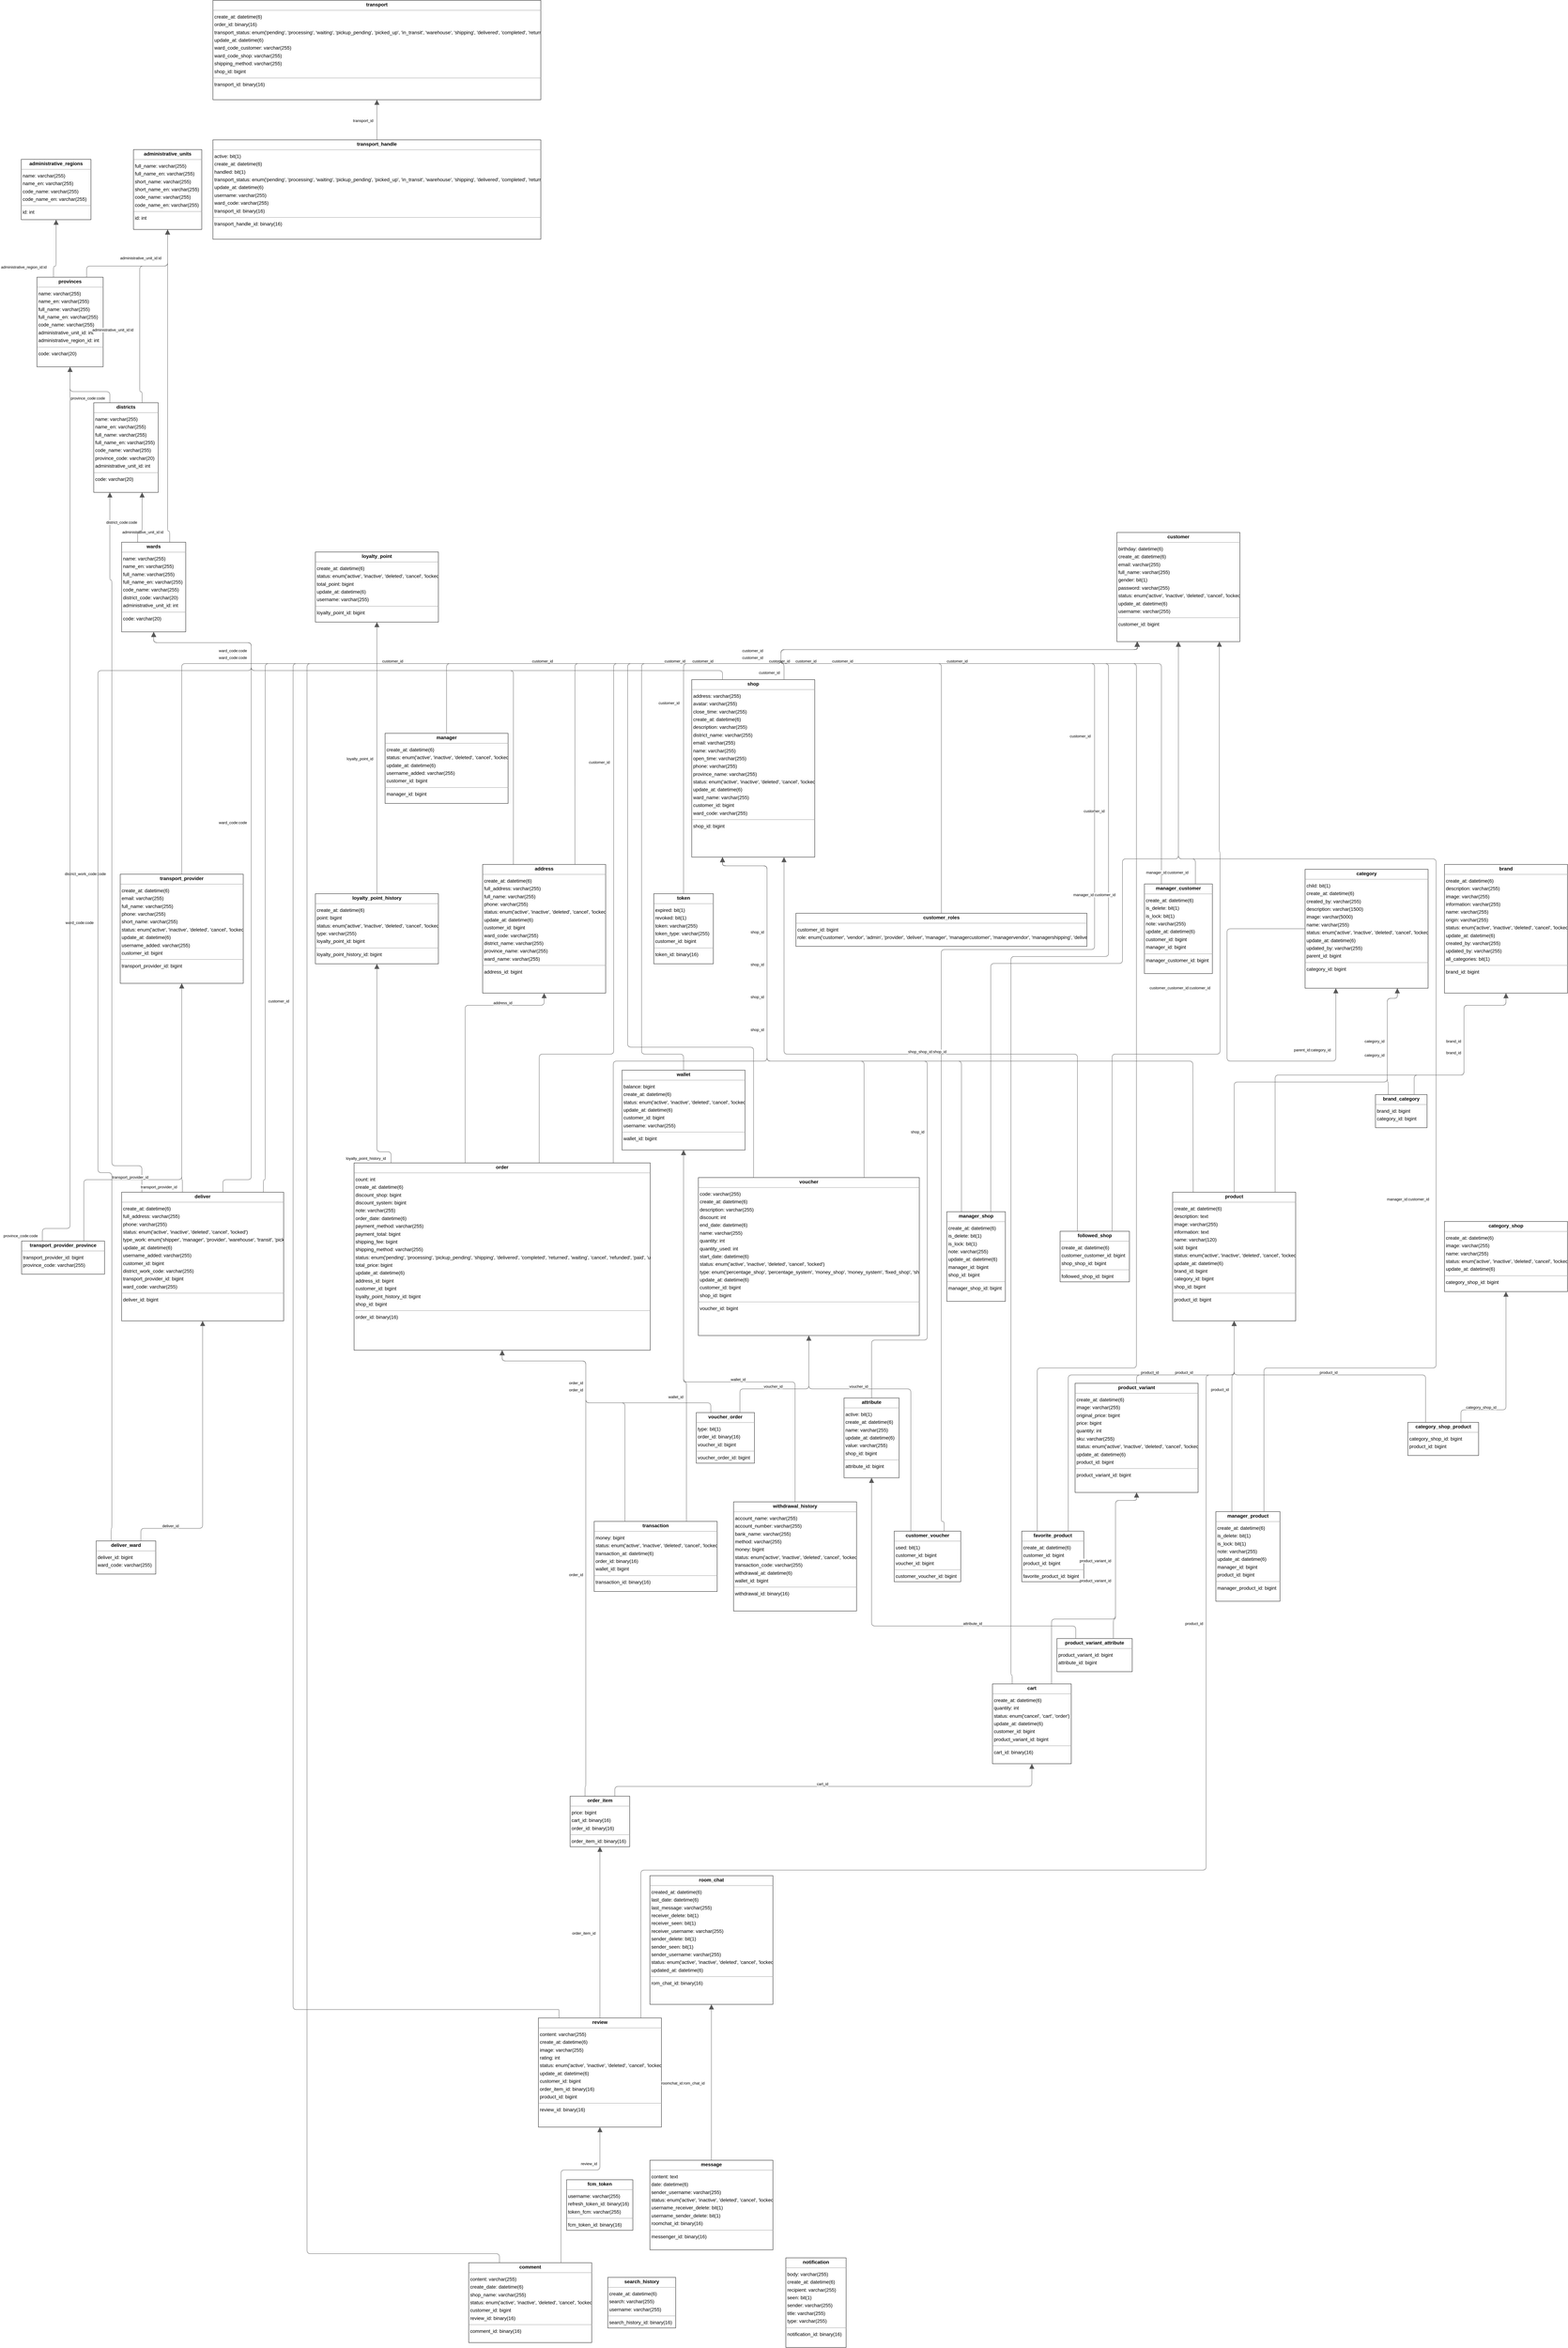 <mxGraphModel dx="0" dy="0" grid="1" gridSize="10" guides="1" tooltips="1" connect="1" arrows="1" fold="1" page="0" pageScale="1" background="none" math="0" shadow="0">
  <root>
    <mxCell id="0" />
    <mxCell id="1" parent="0" />
    <mxCell id="node16" parent="1" vertex="1" value="&lt;p style=&quot;margin:0px;margin-top:4px;text-align:center;&quot;&gt;&lt;b&gt;address&lt;/b&gt;&lt;/p&gt;&lt;hr size=&quot;1&quot;/&gt;&lt;p style=&quot;margin:0 0 0 4px;line-height:1.6;&quot;&gt; create_at: datetime(6)&lt;br/&gt; full_address: varchar(255)&lt;br/&gt; full_name: varchar(255)&lt;br/&gt; phone: varchar(255)&lt;br/&gt; status: enum(&amp;#39;active&amp;#39;, &amp;#39;inactive&amp;#39;, &amp;#39;deleted&amp;#39;, &amp;#39;cancel&amp;#39;, &amp;#39;locked&amp;#39;)&lt;br/&gt; update_at: datetime(6)&lt;br/&gt; customer_id: bigint&lt;br/&gt; ward_code: varchar(255)&lt;br/&gt; district_name: varchar(255)&lt;br/&gt; province_name: varchar(255)&lt;br/&gt; ward_name: varchar(255)&lt;/p&gt;&lt;hr size=&quot;1&quot;/&gt;&lt;p style=&quot;margin:0 0 0 4px;line-height:1.6;&quot;&gt; address_id: bigint&lt;/p&gt;" style="verticalAlign=top;align=left;overflow=fill;fontSize=14;fontFamily=Helvetica;html=1;rounded=0;shadow=0;comic=0;labelBackgroundColor=none;strokeWidth=1;">
      <mxGeometry x="853" y="2210" width="353" height="369" as="geometry" />
    </mxCell>
    <mxCell id="node26" parent="1" vertex="1" value="&lt;p style=&quot;margin:0px;margin-top:4px;text-align:center;&quot;&gt;&lt;b&gt;administrative_regions&lt;/b&gt;&lt;/p&gt;&lt;hr size=&quot;1&quot;/&gt;&lt;p style=&quot;margin:0 0 0 4px;line-height:1.6;&quot;&gt; name: varchar(255)&lt;br/&gt; name_en: varchar(255)&lt;br/&gt; code_name: varchar(255)&lt;br/&gt; code_name_en: varchar(255)&lt;/p&gt;&lt;hr size=&quot;1&quot;/&gt;&lt;p style=&quot;margin:0 0 0 4px;line-height:1.6;&quot;&gt; id: int&lt;/p&gt;" style="verticalAlign=top;align=left;overflow=fill;fontSize=14;fontFamily=Helvetica;html=1;rounded=0;shadow=0;comic=0;labelBackgroundColor=none;strokeWidth=1;">
      <mxGeometry x="-471" y="188" width="200" height="173" as="geometry" />
    </mxCell>
    <mxCell id="node37" parent="1" vertex="1" value="&lt;p style=&quot;margin:0px;margin-top:4px;text-align:center;&quot;&gt;&lt;b&gt;administrative_units&lt;/b&gt;&lt;/p&gt;&lt;hr size=&quot;1&quot;/&gt;&lt;p style=&quot;margin:0 0 0 4px;line-height:1.6;&quot;&gt; full_name: varchar(255)&lt;br/&gt; full_name_en: varchar(255)&lt;br/&gt; short_name: varchar(255)&lt;br/&gt; short_name_en: varchar(255)&lt;br/&gt; code_name: varchar(255)&lt;br/&gt; code_name_en: varchar(255)&lt;/p&gt;&lt;hr size=&quot;1&quot;/&gt;&lt;p style=&quot;margin:0 0 0 4px;line-height:1.6;&quot;&gt; id: int&lt;/p&gt;" style="verticalAlign=top;align=left;overflow=fill;fontSize=14;fontFamily=Helvetica;html=1;rounded=0;shadow=0;comic=0;labelBackgroundColor=none;strokeWidth=1;">
      <mxGeometry x="-149" y="160" width="196" height="229" as="geometry" />
    </mxCell>
    <mxCell id="node21" parent="1" vertex="1" value="&lt;p style=&quot;margin:0px;margin-top:4px;text-align:center;&quot;&gt;&lt;b&gt;attribute&lt;/b&gt;&lt;/p&gt;&lt;hr size=&quot;1&quot;/&gt;&lt;p style=&quot;margin:0 0 0 4px;line-height:1.6;&quot;&gt; active: bit(1)&lt;br/&gt; create_at: datetime(6)&lt;br/&gt; name: varchar(255)&lt;br/&gt; update_at: datetime(6)&lt;br/&gt; value: varchar(255)&lt;br/&gt; shop_id: bigint&lt;/p&gt;&lt;hr size=&quot;1&quot;/&gt;&lt;p style=&quot;margin:0 0 0 4px;line-height:1.6;&quot;&gt; attribute_id: bigint&lt;/p&gt;" style="verticalAlign=top;align=left;overflow=fill;fontSize=14;fontFamily=Helvetica;html=1;rounded=0;shadow=0;comic=0;labelBackgroundColor=none;strokeWidth=1;">
      <mxGeometry x="1890" y="3740" width="158" height="229" as="geometry" />
    </mxCell>
    <mxCell id="node2" parent="1" vertex="1" value="&lt;p style=&quot;margin:0px;margin-top:4px;text-align:center;&quot;&gt;&lt;b&gt;brand&lt;/b&gt;&lt;/p&gt;&lt;hr size=&quot;1&quot;/&gt;&lt;p style=&quot;margin:0 0 0 4px;line-height:1.6;&quot;&gt; create_at: datetime(6)&lt;br/&gt; description: varchar(255)&lt;br/&gt; image: varchar(255)&lt;br/&gt; information: varchar(255)&lt;br/&gt; name: varchar(255)&lt;br/&gt; origin: varchar(255)&lt;br/&gt; status: enum(&amp;#39;active&amp;#39;, &amp;#39;inactive&amp;#39;, &amp;#39;deleted&amp;#39;, &amp;#39;cancel&amp;#39;, &amp;#39;locked&amp;#39;)&lt;br/&gt; update_at: datetime(6)&lt;br/&gt; created_by: varchar(255)&lt;br/&gt; updated_by: varchar(255)&lt;br/&gt; all_categories: bit(1)&lt;/p&gt;&lt;hr size=&quot;1&quot;/&gt;&lt;p style=&quot;margin:0 0 0 4px;line-height:1.6;&quot;&gt; brand_id: bigint&lt;/p&gt;" style="verticalAlign=top;align=left;overflow=fill;fontSize=14;fontFamily=Helvetica;html=1;rounded=0;shadow=0;comic=0;labelBackgroundColor=none;strokeWidth=1;">
      <mxGeometry x="3613" y="2210" width="353" height="369" as="geometry" />
    </mxCell>
    <mxCell id="node42" parent="1" vertex="1" value="&lt;p style=&quot;margin:0px;margin-top:4px;text-align:center;&quot;&gt;&lt;b&gt;brand_category&lt;/b&gt;&lt;/p&gt;&lt;hr size=&quot;1&quot;/&gt;&lt;p style=&quot;margin:0 0 0 4px;line-height:1.6;&quot;&gt; brand_id: bigint&lt;br/&gt; category_id: bigint&lt;/p&gt;" style="verticalAlign=top;align=left;overflow=fill;fontSize=14;fontFamily=Helvetica;html=1;rounded=0;shadow=0;comic=0;labelBackgroundColor=none;strokeWidth=1;">
      <mxGeometry x="3415" y="2870" width="148" height="95" as="geometry" />
    </mxCell>
    <mxCell id="node5" parent="1" vertex="1" value="&lt;p style=&quot;margin:0px;margin-top:4px;text-align:center;&quot;&gt;&lt;b&gt;cart&lt;/b&gt;&lt;/p&gt;&lt;hr size=&quot;1&quot;/&gt;&lt;p style=&quot;margin:0 0 0 4px;line-height:1.6;&quot;&gt; create_at: datetime(6)&lt;br/&gt; quantity: int&lt;br/&gt; status: enum(&amp;#39;cancel&amp;#39;, &amp;#39;cart&amp;#39;, &amp;#39;order&amp;#39;)&lt;br/&gt; update_at: datetime(6)&lt;br/&gt; customer_id: bigint&lt;br/&gt; product_variant_id: bigint&lt;/p&gt;&lt;hr size=&quot;1&quot;/&gt;&lt;p style=&quot;margin:0 0 0 4px;line-height:1.6;&quot;&gt; cart_id: binary(16)&lt;/p&gt;" style="verticalAlign=top;align=left;overflow=fill;fontSize=14;fontFamily=Helvetica;html=1;rounded=0;shadow=0;comic=0;labelBackgroundColor=none;strokeWidth=1;">
      <mxGeometry x="2316" y="4560" width="226" height="229" as="geometry" />
    </mxCell>
    <mxCell id="node6" parent="1" vertex="1" value="&lt;p style=&quot;margin:0px;margin-top:4px;text-align:center;&quot;&gt;&lt;b&gt;category&lt;/b&gt;&lt;/p&gt;&lt;hr size=&quot;1&quot;/&gt;&lt;p style=&quot;margin:0 0 0 4px;line-height:1.6;&quot;&gt; child: bit(1)&lt;br/&gt; create_at: datetime(6)&lt;br/&gt; created_by: varchar(255)&lt;br/&gt; description: varchar(1500)&lt;br/&gt; image: varchar(5000)&lt;br/&gt; name: varchar(255)&lt;br/&gt; status: enum(&amp;#39;active&amp;#39;, &amp;#39;inactive&amp;#39;, &amp;#39;deleted&amp;#39;, &amp;#39;cancel&amp;#39;, &amp;#39;locked&amp;#39;)&lt;br/&gt; update_at: datetime(6)&lt;br/&gt; updated_by: varchar(255)&lt;br/&gt; parent_id: bigint&lt;/p&gt;&lt;hr size=&quot;1&quot;/&gt;&lt;p style=&quot;margin:0 0 0 4px;line-height:1.6;&quot;&gt; category_id: bigint&lt;/p&gt;" style="verticalAlign=top;align=left;overflow=fill;fontSize=14;fontFamily=Helvetica;html=1;rounded=0;shadow=0;comic=0;labelBackgroundColor=none;strokeWidth=1;">
      <mxGeometry x="3213" y="2224" width="353" height="341" as="geometry" />
    </mxCell>
    <mxCell id="node47" parent="1" vertex="1" value="&lt;p style=&quot;margin:0px;margin-top:4px;text-align:center;&quot;&gt;&lt;b&gt;category_shop&lt;/b&gt;&lt;/p&gt;&lt;hr size=&quot;1&quot;/&gt;&lt;p style=&quot;margin:0 0 0 4px;line-height:1.6;&quot;&gt; create_at: datetime(6)&lt;br/&gt; image: varchar(255)&lt;br/&gt; name: varchar(255)&lt;br/&gt; status: enum(&amp;#39;active&amp;#39;, &amp;#39;inactive&amp;#39;, &amp;#39;deleted&amp;#39;, &amp;#39;cancel&amp;#39;, &amp;#39;locked&amp;#39;)&lt;br/&gt; update_at: datetime(6)&lt;/p&gt;&lt;hr size=&quot;1&quot;/&gt;&lt;p style=&quot;margin:0 0 0 4px;line-height:1.6;&quot;&gt; category_shop_id: bigint&lt;/p&gt;" style="verticalAlign=top;align=left;overflow=fill;fontSize=14;fontFamily=Helvetica;html=1;rounded=0;shadow=0;comic=0;labelBackgroundColor=none;strokeWidth=1;">
      <mxGeometry x="3613" y="3234" width="353" height="201" as="geometry" />
    </mxCell>
    <mxCell id="node15" parent="1" vertex="1" value="&lt;p style=&quot;margin:0px;margin-top:4px;text-align:center;&quot;&gt;&lt;b&gt;category_shop_product&lt;/b&gt;&lt;/p&gt;&lt;hr size=&quot;1&quot;/&gt;&lt;p style=&quot;margin:0 0 0 4px;line-height:1.6;&quot;&gt; category_shop_id: bigint&lt;br/&gt; product_id: bigint&lt;/p&gt;" style="verticalAlign=top;align=left;overflow=fill;fontSize=14;fontFamily=Helvetica;html=1;rounded=0;shadow=0;comic=0;labelBackgroundColor=none;strokeWidth=1;">
      <mxGeometry x="3508" y="3810" width="203" height="95" as="geometry" />
    </mxCell>
    <mxCell id="node39" parent="1" vertex="1" value="&lt;p style=&quot;margin:0px;margin-top:4px;text-align:center;&quot;&gt;&lt;b&gt;comment&lt;/b&gt;&lt;/p&gt;&lt;hr size=&quot;1&quot;/&gt;&lt;p style=&quot;margin:0 0 0 4px;line-height:1.6;&quot;&gt; content: varchar(255)&lt;br/&gt; create_date: datetime(6)&lt;br/&gt; shop_name: varchar(255)&lt;br/&gt; status: enum(&amp;#39;active&amp;#39;, &amp;#39;inactive&amp;#39;, &amp;#39;deleted&amp;#39;, &amp;#39;cancel&amp;#39;, &amp;#39;locked&amp;#39;)&lt;br/&gt; customer_id: bigint&lt;br/&gt; review_id: binary(16)&lt;/p&gt;&lt;hr size=&quot;1&quot;/&gt;&lt;p style=&quot;margin:0 0 0 4px;line-height:1.6;&quot;&gt; comment_id: binary(16)&lt;/p&gt;" style="verticalAlign=top;align=left;overflow=fill;fontSize=14;fontFamily=Helvetica;html=1;rounded=0;shadow=0;comic=0;labelBackgroundColor=none;strokeWidth=1;">
      <mxGeometry x="813" y="6220" width="353" height="229" as="geometry" />
    </mxCell>
    <mxCell id="node25" parent="1" vertex="1" value="&lt;p style=&quot;margin:0px;margin-top:4px;text-align:center;&quot;&gt;&lt;b&gt;customer&lt;/b&gt;&lt;/p&gt;&lt;hr size=&quot;1&quot;/&gt;&lt;p style=&quot;margin:0 0 0 4px;line-height:1.6;&quot;&gt; birthday: datetime(6)&lt;br/&gt; create_at: datetime(6)&lt;br/&gt; email: varchar(255)&lt;br/&gt; full_name: varchar(255)&lt;br/&gt; gender: bit(1)&lt;br/&gt; password: varchar(255)&lt;br/&gt; status: enum(&amp;#39;active&amp;#39;, &amp;#39;inactive&amp;#39;, &amp;#39;deleted&amp;#39;, &amp;#39;cancel&amp;#39;, &amp;#39;locked&amp;#39;)&lt;br/&gt; update_at: datetime(6)&lt;br/&gt; username: varchar(255)&lt;/p&gt;&lt;hr size=&quot;1&quot;/&gt;&lt;p style=&quot;margin:0 0 0 4px;line-height:1.6;&quot;&gt; customer_id: bigint&lt;/p&gt;" style="verticalAlign=top;align=left;overflow=fill;fontSize=14;fontFamily=Helvetica;html=1;rounded=0;shadow=0;comic=0;labelBackgroundColor=none;strokeWidth=1;">
      <mxGeometry x="2673" y="1258" width="353" height="313" as="geometry" />
    </mxCell>
    <mxCell id="node43" parent="1" vertex="1" value="&lt;p style=&quot;margin:0px;margin-top:4px;text-align:center;&quot;&gt;&lt;b&gt;customer_roles&lt;/b&gt;&lt;/p&gt;&lt;hr size=&quot;1&quot;/&gt;&lt;p style=&quot;margin:0 0 0 4px;line-height:1.6;&quot;&gt; customer_id: bigint&lt;br/&gt; role: enum(&amp;#39;customer&amp;#39;, &amp;#39;vendor&amp;#39;, &amp;#39;admin&amp;#39;, &amp;#39;provider&amp;#39;, &amp;#39;deliver&amp;#39;, &amp;#39;manager&amp;#39;, &amp;#39;managercustomer&amp;#39;, &amp;#39;managervendor&amp;#39;, &amp;#39;managershipping&amp;#39;, &amp;#39;deliver_manager&amp;#39;)&lt;/p&gt;" style="verticalAlign=top;align=left;overflow=fill;fontSize=14;fontFamily=Helvetica;html=1;rounded=0;shadow=0;comic=0;labelBackgroundColor=none;strokeWidth=1;">
      <mxGeometry x="1752" y="2350" width="835" height="95" as="geometry" />
    </mxCell>
    <mxCell id="node36" parent="1" vertex="1" value="&lt;p style=&quot;margin:0px;margin-top:4px;text-align:center;&quot;&gt;&lt;b&gt;customer_voucher&lt;/b&gt;&lt;/p&gt;&lt;hr size=&quot;1&quot;/&gt;&lt;p style=&quot;margin:0 0 0 4px;line-height:1.6;&quot;&gt; used: bit(1)&lt;br/&gt; customer_id: bigint&lt;br/&gt; voucher_id: bigint&lt;/p&gt;&lt;hr size=&quot;1&quot;/&gt;&lt;p style=&quot;margin:0 0 0 4px;line-height:1.6;&quot;&gt; customer_voucher_id: bigint&lt;/p&gt;" style="verticalAlign=top;align=left;overflow=fill;fontSize=14;fontFamily=Helvetica;html=1;rounded=0;shadow=0;comic=0;labelBackgroundColor=none;strokeWidth=1;">
      <mxGeometry x="2034" y="4122" width="191" height="145" as="geometry" />
    </mxCell>
    <mxCell id="node18" parent="1" vertex="1" value="&lt;p style=&quot;margin:0px;margin-top:4px;text-align:center;&quot;&gt;&lt;b&gt;deliver&lt;/b&gt;&lt;/p&gt;&lt;hr size=&quot;1&quot;/&gt;&lt;p style=&quot;margin:0 0 0 4px;line-height:1.6;&quot;&gt; create_at: datetime(6)&lt;br/&gt; full_address: varchar(255)&lt;br/&gt; phone: varchar(255)&lt;br/&gt; status: enum(&amp;#39;active&amp;#39;, &amp;#39;inactive&amp;#39;, &amp;#39;deleted&amp;#39;, &amp;#39;cancel&amp;#39;, &amp;#39;locked&amp;#39;)&lt;br/&gt; type_work: enum(&amp;#39;shipper&amp;#39;, &amp;#39;manager&amp;#39;, &amp;#39;provider&amp;#39;, &amp;#39;warehouse&amp;#39;, &amp;#39;transit&amp;#39;, &amp;#39;pickup&amp;#39;)&lt;br/&gt; update_at: datetime(6)&lt;br/&gt; username_added: varchar(255)&lt;br/&gt; customer_id: bigint&lt;br/&gt; district_work_code: varchar(255)&lt;br/&gt; transport_provider_id: bigint&lt;br/&gt; ward_code: varchar(255)&lt;/p&gt;&lt;hr size=&quot;1&quot;/&gt;&lt;p style=&quot;margin:0 0 0 4px;line-height:1.6;&quot;&gt; deliver_id: bigint&lt;/p&gt;" style="verticalAlign=top;align=left;overflow=fill;fontSize=14;fontFamily=Helvetica;html=1;rounded=0;shadow=0;comic=0;labelBackgroundColor=none;strokeWidth=1;">
      <mxGeometry x="-183" y="3150" width="465" height="369" as="geometry" />
    </mxCell>
    <mxCell id="node41" parent="1" vertex="1" value="&lt;p style=&quot;margin:0px;margin-top:4px;text-align:center;&quot;&gt;&lt;b&gt;deliver_ward&lt;/b&gt;&lt;/p&gt;&lt;hr size=&quot;1&quot;/&gt;&lt;p style=&quot;margin:0 0 0 4px;line-height:1.6;&quot;&gt; deliver_id: bigint&lt;br/&gt; ward_code: varchar(255)&lt;/p&gt;" style="verticalAlign=top;align=left;overflow=fill;fontSize=14;fontFamily=Helvetica;html=1;rounded=0;shadow=0;comic=0;labelBackgroundColor=none;strokeWidth=1;">
      <mxGeometry x="-256" y="4150" width="171" height="95" as="geometry" />
    </mxCell>
    <mxCell id="node30" parent="1" vertex="1" value="&lt;p style=&quot;margin:0px;margin-top:4px;text-align:center;&quot;&gt;&lt;b&gt;districts&lt;/b&gt;&lt;/p&gt;&lt;hr size=&quot;1&quot;/&gt;&lt;p style=&quot;margin:0 0 0 4px;line-height:1.6;&quot;&gt; name: varchar(255)&lt;br/&gt; name_en: varchar(255)&lt;br/&gt; full_name: varchar(255)&lt;br/&gt; full_name_en: varchar(255)&lt;br/&gt; code_name: varchar(255)&lt;br/&gt; province_code: varchar(20)&lt;br/&gt; administrative_unit_id: int&lt;/p&gt;&lt;hr size=&quot;1&quot;/&gt;&lt;p style=&quot;margin:0 0 0 4px;line-height:1.6;&quot;&gt; code: varchar(20)&lt;/p&gt;" style="verticalAlign=top;align=left;overflow=fill;fontSize=14;fontFamily=Helvetica;html=1;rounded=0;shadow=0;comic=0;labelBackgroundColor=none;strokeWidth=1;">
      <mxGeometry x="-263" y="886" width="185" height="257" as="geometry" />
    </mxCell>
    <mxCell id="node35" parent="1" vertex="1" value="&lt;p style=&quot;margin:0px;margin-top:4px;text-align:center;&quot;&gt;&lt;b&gt;favorite_product&lt;/b&gt;&lt;/p&gt;&lt;hr size=&quot;1&quot;/&gt;&lt;p style=&quot;margin:0 0 0 4px;line-height:1.6;&quot;&gt; create_at: datetime(6)&lt;br/&gt; customer_id: bigint&lt;br/&gt; product_id: bigint&lt;/p&gt;&lt;hr size=&quot;1&quot;/&gt;&lt;p style=&quot;margin:0 0 0 4px;line-height:1.6;&quot;&gt; favorite_product_id: bigint&lt;/p&gt;" style="verticalAlign=top;align=left;overflow=fill;fontSize=14;fontFamily=Helvetica;html=1;rounded=0;shadow=0;comic=0;labelBackgroundColor=none;strokeWidth=1;">
      <mxGeometry x="2400" y="4122" width="178" height="145" as="geometry" />
    </mxCell>
    <mxCell id="node23" parent="1" vertex="1" value="&lt;p style=&quot;margin:0px;margin-top:4px;text-align:center;&quot;&gt;&lt;b&gt;fcm_token&lt;/b&gt;&lt;/p&gt;&lt;hr size=&quot;1&quot;/&gt;&lt;p style=&quot;margin:0 0 0 4px;line-height:1.6;&quot;&gt; username: varchar(255)&lt;br/&gt; refresh_token_id: binary(16)&lt;br/&gt; token_fcm: varchar(255)&lt;/p&gt;&lt;hr size=&quot;1&quot;/&gt;&lt;p style=&quot;margin:0 0 0 4px;line-height:1.6;&quot;&gt; fcm_token_id: binary(16)&lt;/p&gt;" style="verticalAlign=top;align=left;overflow=fill;fontSize=14;fontFamily=Helvetica;html=1;rounded=0;shadow=0;comic=0;labelBackgroundColor=none;strokeWidth=1;">
      <mxGeometry x="1094" y="5982" width="190" height="145" as="geometry" />
    </mxCell>
    <mxCell id="node45" parent="1" vertex="1" value="&lt;p style=&quot;margin:0px;margin-top:4px;text-align:center;&quot;&gt;&lt;b&gt;followed_shop&lt;/b&gt;&lt;/p&gt;&lt;hr size=&quot;1&quot;/&gt;&lt;p style=&quot;margin:0 0 0 4px;line-height:1.6;&quot;&gt; create_at: datetime(6)&lt;br/&gt; customer_customer_id: bigint&lt;br/&gt; shop_shop_id: bigint&lt;/p&gt;&lt;hr size=&quot;1&quot;/&gt;&lt;p style=&quot;margin:0 0 0 4px;line-height:1.6;&quot;&gt; followed_shop_id: bigint&lt;/p&gt;" style="verticalAlign=top;align=left;overflow=fill;fontSize=14;fontFamily=Helvetica;html=1;rounded=0;shadow=0;comic=0;labelBackgroundColor=none;strokeWidth=1;">
      <mxGeometry x="2510" y="3262" width="199" height="145" as="geometry" />
    </mxCell>
    <mxCell id="node14" parent="1" vertex="1" value="&lt;p style=&quot;margin:0px;margin-top:4px;text-align:center;&quot;&gt;&lt;b&gt;loyalty_point&lt;/b&gt;&lt;/p&gt;&lt;hr size=&quot;1&quot;/&gt;&lt;p style=&quot;margin:0 0 0 4px;line-height:1.6;&quot;&gt; create_at: datetime(6)&lt;br/&gt; status: enum(&amp;#39;active&amp;#39;, &amp;#39;inactive&amp;#39;, &amp;#39;deleted&amp;#39;, &amp;#39;cancel&amp;#39;, &amp;#39;locked&amp;#39;)&lt;br/&gt; total_point: bigint&lt;br/&gt; update_at: datetime(6)&lt;br/&gt; username: varchar(255)&lt;/p&gt;&lt;hr size=&quot;1&quot;/&gt;&lt;p style=&quot;margin:0 0 0 4px;line-height:1.6;&quot;&gt; loyalty_point_id: bigint&lt;/p&gt;" style="verticalAlign=top;align=left;overflow=fill;fontSize=14;fontFamily=Helvetica;html=1;rounded=0;shadow=0;comic=0;labelBackgroundColor=none;strokeWidth=1;">
      <mxGeometry x="373" y="1314" width="353" height="201" as="geometry" />
    </mxCell>
    <mxCell id="node13" parent="1" vertex="1" value="&lt;p style=&quot;margin:0px;margin-top:4px;text-align:center;&quot;&gt;&lt;b&gt;loyalty_point_history&lt;/b&gt;&lt;/p&gt;&lt;hr size=&quot;1&quot;/&gt;&lt;p style=&quot;margin:0 0 0 4px;line-height:1.6;&quot;&gt; create_at: datetime(6)&lt;br/&gt; point: bigint&lt;br/&gt; status: enum(&amp;#39;active&amp;#39;, &amp;#39;inactive&amp;#39;, &amp;#39;deleted&amp;#39;, &amp;#39;cancel&amp;#39;, &amp;#39;locked&amp;#39;)&lt;br/&gt; type: varchar(255)&lt;br/&gt; loyalty_point_id: bigint&lt;/p&gt;&lt;hr size=&quot;1&quot;/&gt;&lt;p style=&quot;margin:0 0 0 4px;line-height:1.6;&quot;&gt; loyalty_point_history_id: bigint&lt;/p&gt;" style="verticalAlign=top;align=left;overflow=fill;fontSize=14;fontFamily=Helvetica;html=1;rounded=0;shadow=0;comic=0;labelBackgroundColor=none;strokeWidth=1;">
      <mxGeometry x="373" y="2294" width="353" height="201" as="geometry" />
    </mxCell>
    <mxCell id="node33" parent="1" vertex="1" value="&lt;p style=&quot;margin:0px;margin-top:4px;text-align:center;&quot;&gt;&lt;b&gt;manager&lt;/b&gt;&lt;/p&gt;&lt;hr size=&quot;1&quot;/&gt;&lt;p style=&quot;margin:0 0 0 4px;line-height:1.6;&quot;&gt; create_at: datetime(6)&lt;br/&gt; status: enum(&amp;#39;active&amp;#39;, &amp;#39;inactive&amp;#39;, &amp;#39;deleted&amp;#39;, &amp;#39;cancel&amp;#39;, &amp;#39;locked&amp;#39;)&lt;br/&gt; update_at: datetime(6)&lt;br/&gt; username_added: varchar(255)&lt;br/&gt; customer_id: bigint&lt;/p&gt;&lt;hr size=&quot;1&quot;/&gt;&lt;p style=&quot;margin:0 0 0 4px;line-height:1.6;&quot;&gt; manager_id: bigint&lt;/p&gt;" style="verticalAlign=top;align=left;overflow=fill;fontSize=14;fontFamily=Helvetica;html=1;rounded=0;shadow=0;comic=0;labelBackgroundColor=none;strokeWidth=1;">
      <mxGeometry x="573" y="1834" width="353" height="201" as="geometry" />
    </mxCell>
    <mxCell id="node40" parent="1" vertex="1" value="&lt;p style=&quot;margin:0px;margin-top:4px;text-align:center;&quot;&gt;&lt;b&gt;manager_customer&lt;/b&gt;&lt;/p&gt;&lt;hr size=&quot;1&quot;/&gt;&lt;p style=&quot;margin:0 0 0 4px;line-height:1.6;&quot;&gt; create_at: datetime(6)&lt;br/&gt; is_delete: bit(1)&lt;br/&gt; is_lock: bit(1)&lt;br/&gt; note: varchar(255)&lt;br/&gt; update_at: datetime(6)&lt;br/&gt; customer_id: bigint&lt;br/&gt; manager_id: bigint&lt;/p&gt;&lt;hr size=&quot;1&quot;/&gt;&lt;p style=&quot;margin:0 0 0 4px;line-height:1.6;&quot;&gt; manager_customer_id: bigint&lt;/p&gt;" style="verticalAlign=top;align=left;overflow=fill;fontSize=14;fontFamily=Helvetica;html=1;rounded=0;shadow=0;comic=0;labelBackgroundColor=none;strokeWidth=1;">
      <mxGeometry x="2752" y="2266" width="195" height="257" as="geometry" />
    </mxCell>
    <mxCell id="node7" parent="1" vertex="1" value="&lt;p style=&quot;margin:0px;margin-top:4px;text-align:center;&quot;&gt;&lt;b&gt;manager_product&lt;/b&gt;&lt;/p&gt;&lt;hr size=&quot;1&quot;/&gt;&lt;p style=&quot;margin:0 0 0 4px;line-height:1.6;&quot;&gt; create_at: datetime(6)&lt;br/&gt; is_delete: bit(1)&lt;br/&gt; is_lock: bit(1)&lt;br/&gt; note: varchar(255)&lt;br/&gt; update_at: datetime(6)&lt;br/&gt; manager_id: bigint&lt;br/&gt; product_id: bigint&lt;/p&gt;&lt;hr size=&quot;1&quot;/&gt;&lt;p style=&quot;margin:0 0 0 4px;line-height:1.6;&quot;&gt; manager_product_id: bigint&lt;/p&gt;" style="verticalAlign=top;align=left;overflow=fill;fontSize=14;fontFamily=Helvetica;html=1;rounded=0;shadow=0;comic=0;labelBackgroundColor=none;strokeWidth=1;">
      <mxGeometry x="2957" y="4066" width="184" height="257" as="geometry" />
    </mxCell>
    <mxCell id="node8" parent="1" vertex="1" value="&lt;p style=&quot;margin:0px;margin-top:4px;text-align:center;&quot;&gt;&lt;b&gt;manager_shop&lt;/b&gt;&lt;/p&gt;&lt;hr size=&quot;1&quot;/&gt;&lt;p style=&quot;margin:0 0 0 4px;line-height:1.6;&quot;&gt; create_at: datetime(6)&lt;br/&gt; is_delete: bit(1)&lt;br/&gt; is_lock: bit(1)&lt;br/&gt; note: varchar(255)&lt;br/&gt; update_at: datetime(6)&lt;br/&gt; manager_id: bigint&lt;br/&gt; shop_id: bigint&lt;/p&gt;&lt;hr size=&quot;1&quot;/&gt;&lt;p style=&quot;margin:0 0 0 4px;line-height:1.6;&quot;&gt; manager_shop_id: bigint&lt;/p&gt;" style="verticalAlign=top;align=left;overflow=fill;fontSize=14;fontFamily=Helvetica;html=1;rounded=0;shadow=0;comic=0;labelBackgroundColor=none;strokeWidth=1;">
      <mxGeometry x="2185" y="3206" width="168" height="257" as="geometry" />
    </mxCell>
    <mxCell id="node29" parent="1" vertex="1" value="&lt;p style=&quot;margin:0px;margin-top:4px;text-align:center;&quot;&gt;&lt;b&gt;message&lt;/b&gt;&lt;/p&gt;&lt;hr size=&quot;1&quot;/&gt;&lt;p style=&quot;margin:0 0 0 4px;line-height:1.6;&quot;&gt; content: text&lt;br/&gt; date: datetime(6)&lt;br/&gt; sender_username: varchar(255)&lt;br/&gt; status: enum(&amp;#39;active&amp;#39;, &amp;#39;inactive&amp;#39;, &amp;#39;deleted&amp;#39;, &amp;#39;cancel&amp;#39;, &amp;#39;locked&amp;#39;)&lt;br/&gt; username_receiver_delete: bit(1)&lt;br/&gt; username_sender_delete: bit(1)&lt;br/&gt; roomchat_id: binary(16)&lt;/p&gt;&lt;hr size=&quot;1&quot;/&gt;&lt;p style=&quot;margin:0 0 0 4px;line-height:1.6;&quot;&gt; messenger_id: binary(16)&lt;/p&gt;" style="verticalAlign=top;align=left;overflow=fill;fontSize=14;fontFamily=Helvetica;html=1;rounded=0;shadow=0;comic=0;labelBackgroundColor=none;strokeWidth=1;">
      <mxGeometry x="1333" y="5926" width="353" height="257" as="geometry" />
    </mxCell>
    <mxCell id="node4" parent="1" vertex="1" value="&lt;p style=&quot;margin:0px;margin-top:4px;text-align:center;&quot;&gt;&lt;b&gt;notification&lt;/b&gt;&lt;/p&gt;&lt;hr size=&quot;1&quot;/&gt;&lt;p style=&quot;margin:0 0 0 4px;line-height:1.6;&quot;&gt; body: varchar(255)&lt;br/&gt; create_at: datetime(6)&lt;br/&gt; recipient: varchar(255)&lt;br/&gt; seen: bit(1)&lt;br/&gt; sender: varchar(255)&lt;br/&gt; title: varchar(255)&lt;br/&gt; type: varchar(255)&lt;/p&gt;&lt;hr size=&quot;1&quot;/&gt;&lt;p style=&quot;margin:0 0 0 4px;line-height:1.6;&quot;&gt; notification_id: binary(16)&lt;/p&gt;" style="verticalAlign=top;align=left;overflow=fill;fontSize=14;fontFamily=Helvetica;html=1;rounded=0;shadow=0;comic=0;labelBackgroundColor=none;strokeWidth=1;">
      <mxGeometry x="1723" y="6206" width="173" height="257" as="geometry" />
    </mxCell>
    <mxCell id="node44" parent="1" vertex="1" value="&lt;p style=&quot;margin:0px;margin-top:4px;text-align:center;&quot;&gt;&lt;b&gt;order&lt;/b&gt;&lt;/p&gt;&lt;hr size=&quot;1&quot;/&gt;&lt;p style=&quot;margin:0 0 0 4px;line-height:1.6;&quot;&gt; count: int&lt;br/&gt; create_at: datetime(6)&lt;br/&gt; discount_shop: bigint&lt;br/&gt; discount_system: bigint&lt;br/&gt; note: varchar(255)&lt;br/&gt; order_date: datetime(6)&lt;br/&gt; payment_method: varchar(255)&lt;br/&gt; payment_total: bigint&lt;br/&gt; shipping_fee: bigint&lt;br/&gt; shipping_method: varchar(255)&lt;br/&gt; status: enum(&amp;#39;pending&amp;#39;, &amp;#39;processing&amp;#39;, &amp;#39;pickup_pending&amp;#39;, &amp;#39;shipping&amp;#39;, &amp;#39;delivered&amp;#39;, &amp;#39;completed&amp;#39;, &amp;#39;returned&amp;#39;, &amp;#39;waiting&amp;#39;, &amp;#39;cancel&amp;#39;, &amp;#39;refunded&amp;#39;, &amp;#39;paid&amp;#39;, &amp;#39;unpaid&amp;#39;, &amp;#39;fail&amp;#39;)&lt;br/&gt; total_price: bigint&lt;br/&gt; update_at: datetime(6)&lt;br/&gt; address_id: bigint&lt;br/&gt; customer_id: bigint&lt;br/&gt; loyalty_point_history_id: bigint&lt;br/&gt; shop_id: bigint&lt;/p&gt;&lt;hr size=&quot;1&quot;/&gt;&lt;p style=&quot;margin:0 0 0 4px;line-height:1.6;&quot;&gt; order_id: binary(16)&lt;/p&gt;" style="verticalAlign=top;align=left;overflow=fill;fontSize=14;fontFamily=Helvetica;html=1;rounded=0;shadow=0;comic=0;labelBackgroundColor=none;strokeWidth=1;">
      <mxGeometry x="484" y="3066" width="850" height="537" as="geometry" />
    </mxCell>
    <mxCell id="node24" parent="1" vertex="1" value="&lt;p style=&quot;margin:0px;margin-top:4px;text-align:center;&quot;&gt;&lt;b&gt;order_item&lt;/b&gt;&lt;/p&gt;&lt;hr size=&quot;1&quot;/&gt;&lt;p style=&quot;margin:0 0 0 4px;line-height:1.6;&quot;&gt; price: bigint&lt;br/&gt; cart_id: binary(16)&lt;br/&gt; order_id: binary(16)&lt;/p&gt;&lt;hr size=&quot;1&quot;/&gt;&lt;p style=&quot;margin:0 0 0 4px;line-height:1.6;&quot;&gt; order_item_id: binary(16)&lt;/p&gt;" style="verticalAlign=top;align=left;overflow=fill;fontSize=14;fontFamily=Helvetica;html=1;rounded=0;shadow=0;comic=0;labelBackgroundColor=none;strokeWidth=1;">
      <mxGeometry x="1104" y="4882" width="171" height="145" as="geometry" />
    </mxCell>
    <mxCell id="node28" parent="1" vertex="1" value="&lt;p style=&quot;margin:0px;margin-top:4px;text-align:center;&quot;&gt;&lt;b&gt;product&lt;/b&gt;&lt;/p&gt;&lt;hr size=&quot;1&quot;/&gt;&lt;p style=&quot;margin:0 0 0 4px;line-height:1.6;&quot;&gt; create_at: datetime(6)&lt;br/&gt; description: text&lt;br/&gt; image: varchar(255)&lt;br/&gt; information: text&lt;br/&gt; name: varchar(120)&lt;br/&gt; sold: bigint&lt;br/&gt; status: enum(&amp;#39;active&amp;#39;, &amp;#39;inactive&amp;#39;, &amp;#39;deleted&amp;#39;, &amp;#39;cancel&amp;#39;, &amp;#39;locked&amp;#39;)&lt;br/&gt; update_at: datetime(6)&lt;br/&gt; brand_id: bigint&lt;br/&gt; category_id: bigint&lt;br/&gt; shop_id: bigint&lt;/p&gt;&lt;hr size=&quot;1&quot;/&gt;&lt;p style=&quot;margin:0 0 0 4px;line-height:1.6;&quot;&gt; product_id: bigint&lt;/p&gt;" style="verticalAlign=top;align=left;overflow=fill;fontSize=14;fontFamily=Helvetica;html=1;rounded=0;shadow=0;comic=0;labelBackgroundColor=none;strokeWidth=1;">
      <mxGeometry x="2833" y="3150" width="353" height="369" as="geometry" />
    </mxCell>
    <mxCell id="node11" parent="1" vertex="1" value="&lt;p style=&quot;margin:0px;margin-top:4px;text-align:center;&quot;&gt;&lt;b&gt;product_variant&lt;/b&gt;&lt;/p&gt;&lt;hr size=&quot;1&quot;/&gt;&lt;p style=&quot;margin:0 0 0 4px;line-height:1.6;&quot;&gt; create_at: datetime(6)&lt;br/&gt; image: varchar(255)&lt;br/&gt; original_price: bigint&lt;br/&gt; price: bigint&lt;br/&gt; quantity: int&lt;br/&gt; sku: varchar(255)&lt;br/&gt; status: enum(&amp;#39;active&amp;#39;, &amp;#39;inactive&amp;#39;, &amp;#39;deleted&amp;#39;, &amp;#39;cancel&amp;#39;, &amp;#39;locked&amp;#39;)&lt;br/&gt; update_at: datetime(6)&lt;br/&gt; product_id: bigint&lt;/p&gt;&lt;hr size=&quot;1&quot;/&gt;&lt;p style=&quot;margin:0 0 0 4px;line-height:1.6;&quot;&gt; product_variant_id: bigint&lt;/p&gt;" style="verticalAlign=top;align=left;overflow=fill;fontSize=14;fontFamily=Helvetica;html=1;rounded=0;shadow=0;comic=0;labelBackgroundColor=none;strokeWidth=1;">
      <mxGeometry x="2553" y="3698" width="353" height="313" as="geometry" />
    </mxCell>
    <mxCell id="node32" parent="1" vertex="1" value="&lt;p style=&quot;margin:0px;margin-top:4px;text-align:center;&quot;&gt;&lt;b&gt;product_variant_attribute&lt;/b&gt;&lt;/p&gt;&lt;hr size=&quot;1&quot;/&gt;&lt;p style=&quot;margin:0 0 0 4px;line-height:1.6;&quot;&gt; product_variant_id: bigint&lt;br/&gt; attribute_id: bigint&lt;/p&gt;" style="verticalAlign=top;align=left;overflow=fill;fontSize=14;fontFamily=Helvetica;html=1;rounded=0;shadow=0;comic=0;labelBackgroundColor=none;strokeWidth=1;">
      <mxGeometry x="2501" y="4430" width="216" height="95" as="geometry" />
    </mxCell>
    <mxCell id="node48" parent="1" vertex="1" value="&lt;p style=&quot;margin:0px;margin-top:4px;text-align:center;&quot;&gt;&lt;b&gt;provinces&lt;/b&gt;&lt;/p&gt;&lt;hr size=&quot;1&quot;/&gt;&lt;p style=&quot;margin:0 0 0 4px;line-height:1.6;&quot;&gt; name: varchar(255)&lt;br/&gt; name_en: varchar(255)&lt;br/&gt; full_name: varchar(255)&lt;br/&gt; full_name_en: varchar(255)&lt;br/&gt; code_name: varchar(255)&lt;br/&gt; administrative_unit_id: int&lt;br/&gt; administrative_region_id: int&lt;/p&gt;&lt;hr size=&quot;1&quot;/&gt;&lt;p style=&quot;margin:0 0 0 4px;line-height:1.6;&quot;&gt; code: varchar(20)&lt;/p&gt;" style="verticalAlign=top;align=left;overflow=fill;fontSize=14;fontFamily=Helvetica;html=1;rounded=0;shadow=0;comic=0;labelBackgroundColor=none;strokeWidth=1;">
      <mxGeometry x="-426" y="526" width="190" height="257" as="geometry" />
    </mxCell>
    <mxCell id="node20" parent="1" vertex="1" value="&lt;p style=&quot;margin:0px;margin-top:4px;text-align:center;&quot;&gt;&lt;b&gt;review&lt;/b&gt;&lt;/p&gt;&lt;hr size=&quot;1&quot;/&gt;&lt;p style=&quot;margin:0 0 0 4px;line-height:1.6;&quot;&gt; content: varchar(255)&lt;br/&gt; create_at: datetime(6)&lt;br/&gt; image: varchar(255)&lt;br/&gt; rating: int&lt;br/&gt; status: enum(&amp;#39;active&amp;#39;, &amp;#39;inactive&amp;#39;, &amp;#39;deleted&amp;#39;, &amp;#39;cancel&amp;#39;, &amp;#39;locked&amp;#39;)&lt;br/&gt; update_at: datetime(6)&lt;br/&gt; customer_id: bigint&lt;br/&gt; order_item_id: binary(16)&lt;br/&gt; product_id: bigint&lt;/p&gt;&lt;hr size=&quot;1&quot;/&gt;&lt;p style=&quot;margin:0 0 0 4px;line-height:1.6;&quot;&gt; review_id: binary(16)&lt;/p&gt;" style="verticalAlign=top;align=left;overflow=fill;fontSize=14;fontFamily=Helvetica;html=1;rounded=0;shadow=0;comic=0;labelBackgroundColor=none;strokeWidth=1;">
      <mxGeometry x="1013" y="5518" width="353" height="313" as="geometry" />
    </mxCell>
    <mxCell id="node31" parent="1" vertex="1" value="&lt;p style=&quot;margin:0px;margin-top:4px;text-align:center;&quot;&gt;&lt;b&gt;room_chat&lt;/b&gt;&lt;/p&gt;&lt;hr size=&quot;1&quot;/&gt;&lt;p style=&quot;margin:0 0 0 4px;line-height:1.6;&quot;&gt; created_at: datetime(6)&lt;br/&gt; last_date: datetime(6)&lt;br/&gt; last_message: varchar(255)&lt;br/&gt; receiver_delete: bit(1)&lt;br/&gt; receiver_seen: bit(1)&lt;br/&gt; receiver_username: varchar(255)&lt;br/&gt; sender_delete: bit(1)&lt;br/&gt; sender_seen: bit(1)&lt;br/&gt; sender_username: varchar(255)&lt;br/&gt; status: enum(&amp;#39;active&amp;#39;, &amp;#39;inactive&amp;#39;, &amp;#39;deleted&amp;#39;, &amp;#39;cancel&amp;#39;, &amp;#39;locked&amp;#39;)&lt;br/&gt; updated_at: datetime(6)&lt;/p&gt;&lt;hr size=&quot;1&quot;/&gt;&lt;p style=&quot;margin:0 0 0 4px;line-height:1.6;&quot;&gt; rom_chat_id: binary(16)&lt;/p&gt;" style="verticalAlign=top;align=left;overflow=fill;fontSize=14;fontFamily=Helvetica;html=1;rounded=0;shadow=0;comic=0;labelBackgroundColor=none;strokeWidth=1;">
      <mxGeometry x="1333" y="5110" width="353" height="369" as="geometry" />
    </mxCell>
    <mxCell id="node22" parent="1" vertex="1" value="&lt;p style=&quot;margin:0px;margin-top:4px;text-align:center;&quot;&gt;&lt;b&gt;search_history&lt;/b&gt;&lt;/p&gt;&lt;hr size=&quot;1&quot;/&gt;&lt;p style=&quot;margin:0 0 0 4px;line-height:1.6;&quot;&gt; create_at: datetime(6)&lt;br/&gt; search: varchar(255)&lt;br/&gt; username: varchar(255)&lt;/p&gt;&lt;hr size=&quot;1&quot;/&gt;&lt;p style=&quot;margin:0 0 0 4px;line-height:1.6;&quot;&gt; search_history_id: binary(16)&lt;/p&gt;" style="verticalAlign=top;align=left;overflow=fill;fontSize=14;fontFamily=Helvetica;html=1;rounded=0;shadow=0;comic=0;labelBackgroundColor=none;strokeWidth=1;">
      <mxGeometry x="1212" y="6262" width="195" height="145" as="geometry" />
    </mxCell>
    <mxCell id="node19" parent="1" vertex="1" value="&lt;p style=&quot;margin:0px;margin-top:4px;text-align:center;&quot;&gt;&lt;b&gt;shop&lt;/b&gt;&lt;/p&gt;&lt;hr size=&quot;1&quot;/&gt;&lt;p style=&quot;margin:0 0 0 4px;line-height:1.6;&quot;&gt; address: varchar(255)&lt;br/&gt; avatar: varchar(255)&lt;br/&gt; close_time: varchar(255)&lt;br/&gt; create_at: datetime(6)&lt;br/&gt; description: varchar(255)&lt;br/&gt; district_name: varchar(255)&lt;br/&gt; email: varchar(255)&lt;br/&gt; name: varchar(255)&lt;br/&gt; open_time: varchar(255)&lt;br/&gt; phone: varchar(255)&lt;br/&gt; province_name: varchar(255)&lt;br/&gt; status: enum(&amp;#39;active&amp;#39;, &amp;#39;inactive&amp;#39;, &amp;#39;deleted&amp;#39;, &amp;#39;cancel&amp;#39;, &amp;#39;locked&amp;#39;)&lt;br/&gt; update_at: datetime(6)&lt;br/&gt; ward_name: varchar(255)&lt;br/&gt; customer_id: bigint&lt;br/&gt; ward_code: varchar(255)&lt;/p&gt;&lt;hr size=&quot;1&quot;/&gt;&lt;p style=&quot;margin:0 0 0 4px;line-height:1.6;&quot;&gt; shop_id: bigint&lt;/p&gt;" style="verticalAlign=top;align=left;overflow=fill;fontSize=14;fontFamily=Helvetica;html=1;rounded=0;shadow=0;comic=0;labelBackgroundColor=none;strokeWidth=1;">
      <mxGeometry x="1453" y="1680" width="353" height="509" as="geometry" />
    </mxCell>
    <mxCell id="node38" parent="1" vertex="1" value="&lt;p style=&quot;margin:0px;margin-top:4px;text-align:center;&quot;&gt;&lt;b&gt;token&lt;/b&gt;&lt;/p&gt;&lt;hr size=&quot;1&quot;/&gt;&lt;p style=&quot;margin:0 0 0 4px;line-height:1.6;&quot;&gt; expired: bit(1)&lt;br/&gt; revoked: bit(1)&lt;br/&gt; token: varchar(255)&lt;br/&gt; token_type: varchar(255)&lt;br/&gt; customer_id: bigint&lt;/p&gt;&lt;hr size=&quot;1&quot;/&gt;&lt;p style=&quot;margin:0 0 0 4px;line-height:1.6;&quot;&gt; token_id: binary(16)&lt;/p&gt;" style="verticalAlign=top;align=left;overflow=fill;fontSize=14;fontFamily=Helvetica;html=1;rounded=0;shadow=0;comic=0;labelBackgroundColor=none;strokeWidth=1;">
      <mxGeometry x="1344" y="2294" width="171" height="201" as="geometry" />
    </mxCell>
    <mxCell id="node0" parent="1" vertex="1" value="&lt;p style=&quot;margin:0px;margin-top:4px;text-align:center;&quot;&gt;&lt;b&gt;transaction&lt;/b&gt;&lt;/p&gt;&lt;hr size=&quot;1&quot;/&gt;&lt;p style=&quot;margin:0 0 0 4px;line-height:1.6;&quot;&gt; money: bigint&lt;br/&gt; status: enum(&amp;#39;active&amp;#39;, &amp;#39;inactive&amp;#39;, &amp;#39;deleted&amp;#39;, &amp;#39;cancel&amp;#39;, &amp;#39;locked&amp;#39;)&lt;br/&gt; transaction_at: datetime(6)&lt;br/&gt; order_id: binary(16)&lt;br/&gt; wallet_id: bigint&lt;/p&gt;&lt;hr size=&quot;1&quot;/&gt;&lt;p style=&quot;margin:0 0 0 4px;line-height:1.6;&quot;&gt; transaction_id: binary(16)&lt;/p&gt;" style="verticalAlign=top;align=left;overflow=fill;fontSize=14;fontFamily=Helvetica;html=1;rounded=0;shadow=0;comic=0;labelBackgroundColor=none;strokeWidth=1;">
      <mxGeometry x="1173" y="4094" width="353" height="201" as="geometry" />
    </mxCell>
    <mxCell id="node3" parent="1" vertex="1" value="&lt;p style=&quot;margin:0px;margin-top:4px;text-align:center;&quot;&gt;&lt;b&gt;transport&lt;/b&gt;&lt;/p&gt;&lt;hr size=&quot;1&quot;/&gt;&lt;p style=&quot;margin:0 0 0 4px;line-height:1.6;&quot;&gt; create_at: datetime(6)&lt;br/&gt; order_id: binary(16)&lt;br/&gt; transport_status: enum(&amp;#39;pending&amp;#39;, &amp;#39;processing&amp;#39;, &amp;#39;waiting&amp;#39;, &amp;#39;pickup_pending&amp;#39;, &amp;#39;picked_up&amp;#39;, &amp;#39;in_transit&amp;#39;, &amp;#39;warehouse&amp;#39;, &amp;#39;shipping&amp;#39;, &amp;#39;delivered&amp;#39;, &amp;#39;completed&amp;#39;, &amp;#39;returned&amp;#39;, &amp;#39;cancel&amp;#39;)&lt;br/&gt; update_at: datetime(6)&lt;br/&gt; ward_code_customer: varchar(255)&lt;br/&gt; ward_code_shop: varchar(255)&lt;br/&gt; shipping_method: varchar(255)&lt;br/&gt; shop_id: bigint&lt;/p&gt;&lt;hr size=&quot;1&quot;/&gt;&lt;p style=&quot;margin:0 0 0 4px;line-height:1.6;&quot;&gt; transport_id: binary(16)&lt;/p&gt;" style="verticalAlign=top;align=left;overflow=fill;fontSize=14;fontFamily=Helvetica;html=1;rounded=0;shadow=0;comic=0;labelBackgroundColor=none;strokeWidth=1;">
      <mxGeometry x="79" y="-268" width="941" height="285" as="geometry" />
    </mxCell>
    <mxCell id="node27" parent="1" vertex="1" value="&lt;p style=&quot;margin:0px;margin-top:4px;text-align:center;&quot;&gt;&lt;b&gt;transport_handle&lt;/b&gt;&lt;/p&gt;&lt;hr size=&quot;1&quot;/&gt;&lt;p style=&quot;margin:0 0 0 4px;line-height:1.6;&quot;&gt; active: bit(1)&lt;br/&gt; create_at: datetime(6)&lt;br/&gt; handled: bit(1)&lt;br/&gt; transport_status: enum(&amp;#39;pending&amp;#39;, &amp;#39;processing&amp;#39;, &amp;#39;waiting&amp;#39;, &amp;#39;pickup_pending&amp;#39;, &amp;#39;picked_up&amp;#39;, &amp;#39;in_transit&amp;#39;, &amp;#39;warehouse&amp;#39;, &amp;#39;shipping&amp;#39;, &amp;#39;delivered&amp;#39;, &amp;#39;completed&amp;#39;, &amp;#39;returned&amp;#39;, &amp;#39;cancel&amp;#39;)&lt;br/&gt; update_at: datetime(6)&lt;br/&gt; username: varchar(255)&lt;br/&gt; ward_code: varchar(255)&lt;br/&gt; transport_id: binary(16)&lt;/p&gt;&lt;hr size=&quot;1&quot;/&gt;&lt;p style=&quot;margin:0 0 0 4px;line-height:1.6;&quot;&gt; transport_handle_id: binary(16)&lt;/p&gt;" style="verticalAlign=top;align=left;overflow=fill;fontSize=14;fontFamily=Helvetica;html=1;rounded=0;shadow=0;comic=0;labelBackgroundColor=none;strokeWidth=1;">
      <mxGeometry x="79" y="132" width="941" height="285" as="geometry" />
    </mxCell>
    <mxCell id="node12" parent="1" vertex="1" value="&lt;p style=&quot;margin:0px;margin-top:4px;text-align:center;&quot;&gt;&lt;b&gt;transport_provider&lt;/b&gt;&lt;/p&gt;&lt;hr size=&quot;1&quot;/&gt;&lt;p style=&quot;margin:0 0 0 4px;line-height:1.6;&quot;&gt; create_at: datetime(6)&lt;br/&gt; email: varchar(255)&lt;br/&gt; full_name: varchar(255)&lt;br/&gt; phone: varchar(255)&lt;br/&gt; short_name: varchar(255)&lt;br/&gt; status: enum(&amp;#39;active&amp;#39;, &amp;#39;inactive&amp;#39;, &amp;#39;deleted&amp;#39;, &amp;#39;cancel&amp;#39;, &amp;#39;locked&amp;#39;)&lt;br/&gt; update_at: datetime(6)&lt;br/&gt; username_added: varchar(255)&lt;br/&gt; customer_id: bigint&lt;/p&gt;&lt;hr size=&quot;1&quot;/&gt;&lt;p style=&quot;margin:0 0 0 4px;line-height:1.6;&quot;&gt; transport_provider_id: bigint&lt;/p&gt;" style="verticalAlign=top;align=left;overflow=fill;fontSize=14;fontFamily=Helvetica;html=1;rounded=0;shadow=0;comic=0;labelBackgroundColor=none;strokeWidth=1;">
      <mxGeometry x="-187" y="2238" width="353" height="313" as="geometry" />
    </mxCell>
    <mxCell id="node17" parent="1" vertex="1" value="&lt;p style=&quot;margin:0px;margin-top:4px;text-align:center;&quot;&gt;&lt;b&gt;transport_provider_province&lt;/b&gt;&lt;/p&gt;&lt;hr size=&quot;1&quot;/&gt;&lt;p style=&quot;margin:0 0 0 4px;line-height:1.6;&quot;&gt; transport_provider_id: bigint&lt;br/&gt; province_code: varchar(255)&lt;/p&gt;" style="verticalAlign=top;align=left;overflow=fill;fontSize=14;fontFamily=Helvetica;html=1;rounded=0;shadow=0;comic=0;labelBackgroundColor=none;strokeWidth=1;">
      <mxGeometry x="-470" y="3290" width="238" height="95" as="geometry" />
    </mxCell>
    <mxCell id="node10" parent="1" vertex="1" value="&lt;p style=&quot;margin:0px;margin-top:4px;text-align:center;&quot;&gt;&lt;b&gt;voucher&lt;/b&gt;&lt;/p&gt;&lt;hr size=&quot;1&quot;/&gt;&lt;p style=&quot;margin:0 0 0 4px;line-height:1.6;&quot;&gt; code: varchar(255)&lt;br/&gt; create_at: datetime(6)&lt;br/&gt; description: varchar(255)&lt;br/&gt; discount: int&lt;br/&gt; end_date: datetime(6)&lt;br/&gt; name: varchar(255)&lt;br/&gt; quantity: int&lt;br/&gt; quantity_used: int&lt;br/&gt; start_date: datetime(6)&lt;br/&gt; status: enum(&amp;#39;active&amp;#39;, &amp;#39;inactive&amp;#39;, &amp;#39;deleted&amp;#39;, &amp;#39;cancel&amp;#39;, &amp;#39;locked&amp;#39;)&lt;br/&gt; type: enum(&amp;#39;percentage_shop&amp;#39;, &amp;#39;percentage_system&amp;#39;, &amp;#39;money_shop&amp;#39;, &amp;#39;money_system&amp;#39;, &amp;#39;fixed_shop&amp;#39;, &amp;#39;shipping&amp;#39;)&lt;br/&gt; update_at: datetime(6)&lt;br/&gt; customer_id: bigint&lt;br/&gt; shop_id: bigint&lt;/p&gt;&lt;hr size=&quot;1&quot;/&gt;&lt;p style=&quot;margin:0 0 0 4px;line-height:1.6;&quot;&gt; voucher_id: bigint&lt;/p&gt;" style="verticalAlign=top;align=left;overflow=fill;fontSize=14;fontFamily=Helvetica;html=1;rounded=0;shadow=0;comic=0;labelBackgroundColor=none;strokeWidth=1;">
      <mxGeometry x="1472" y="3108" width="634" height="453" as="geometry" />
    </mxCell>
    <mxCell id="node9" parent="1" vertex="1" value="&lt;p style=&quot;margin:0px;margin-top:4px;text-align:center;&quot;&gt;&lt;b&gt;voucher_order&lt;/b&gt;&lt;/p&gt;&lt;hr size=&quot;1&quot;/&gt;&lt;p style=&quot;margin:0 0 0 4px;line-height:1.6;&quot;&gt; type: bit(1)&lt;br/&gt; order_id: binary(16)&lt;br/&gt; voucher_id: bigint&lt;/p&gt;&lt;hr size=&quot;1&quot;/&gt;&lt;p style=&quot;margin:0 0 0 4px;line-height:1.6;&quot;&gt; voucher_order_id: bigint&lt;/p&gt;" style="verticalAlign=top;align=left;overflow=fill;fontSize=14;fontFamily=Helvetica;html=1;rounded=0;shadow=0;comic=0;labelBackgroundColor=none;strokeWidth=1;">
      <mxGeometry x="1466" y="3782" width="167" height="145" as="geometry" />
    </mxCell>
    <mxCell id="node46" parent="1" vertex="1" value="&lt;p style=&quot;margin:0px;margin-top:4px;text-align:center;&quot;&gt;&lt;b&gt;wallet&lt;/b&gt;&lt;/p&gt;&lt;hr size=&quot;1&quot;/&gt;&lt;p style=&quot;margin:0 0 0 4px;line-height:1.6;&quot;&gt; balance: bigint&lt;br/&gt; create_at: datetime(6)&lt;br/&gt; status: enum(&amp;#39;active&amp;#39;, &amp;#39;inactive&amp;#39;, &amp;#39;deleted&amp;#39;, &amp;#39;cancel&amp;#39;, &amp;#39;locked&amp;#39;)&lt;br/&gt; update_at: datetime(6)&lt;br/&gt; customer_id: bigint&lt;br/&gt; username: varchar(255)&lt;/p&gt;&lt;hr size=&quot;1&quot;/&gt;&lt;p style=&quot;margin:0 0 0 4px;line-height:1.6;&quot;&gt; wallet_id: bigint&lt;/p&gt;" style="verticalAlign=top;align=left;overflow=fill;fontSize=14;fontFamily=Helvetica;html=1;rounded=0;shadow=0;comic=0;labelBackgroundColor=none;strokeWidth=1;">
      <mxGeometry x="1253" y="2800" width="353" height="229" as="geometry" />
    </mxCell>
    <mxCell id="node34" parent="1" vertex="1" value="&lt;p style=&quot;margin:0px;margin-top:4px;text-align:center;&quot;&gt;&lt;b&gt;wards&lt;/b&gt;&lt;/p&gt;&lt;hr size=&quot;1&quot;/&gt;&lt;p style=&quot;margin:0 0 0 4px;line-height:1.6;&quot;&gt; name: varchar(255)&lt;br/&gt; name_en: varchar(255)&lt;br/&gt; full_name: varchar(255)&lt;br/&gt; full_name_en: varchar(255)&lt;br/&gt; code_name: varchar(255)&lt;br/&gt; district_code: varchar(20)&lt;br/&gt; administrative_unit_id: int&lt;/p&gt;&lt;hr size=&quot;1&quot;/&gt;&lt;p style=&quot;margin:0 0 0 4px;line-height:1.6;&quot;&gt; code: varchar(20)&lt;/p&gt;" style="verticalAlign=top;align=left;overflow=fill;fontSize=14;fontFamily=Helvetica;html=1;rounded=0;shadow=0;comic=0;labelBackgroundColor=none;strokeWidth=1;">
      <mxGeometry x="-183" y="1286" width="184" height="257" as="geometry" />
    </mxCell>
    <mxCell id="node1" parent="1" vertex="1" value="&lt;p style=&quot;margin:0px;margin-top:4px;text-align:center;&quot;&gt;&lt;b&gt;withdrawal_history&lt;/b&gt;&lt;/p&gt;&lt;hr size=&quot;1&quot;/&gt;&lt;p style=&quot;margin:0 0 0 4px;line-height:1.6;&quot;&gt; account_name: varchar(255)&lt;br/&gt; account_number: varchar(255)&lt;br/&gt; bank_name: varchar(255)&lt;br/&gt; method: varchar(255)&lt;br/&gt; money: bigint&lt;br/&gt; status: enum(&amp;#39;active&amp;#39;, &amp;#39;inactive&amp;#39;, &amp;#39;deleted&amp;#39;, &amp;#39;cancel&amp;#39;, &amp;#39;locked&amp;#39;)&lt;br/&gt; transaction_code: varchar(255)&lt;br/&gt; withdrawal_at: datetime(6)&lt;br/&gt; wallet_id: bigint&lt;/p&gt;&lt;hr size=&quot;1&quot;/&gt;&lt;p style=&quot;margin:0 0 0 4px;line-height:1.6;&quot;&gt; withdrawal_id: binary(16)&lt;/p&gt;" style="verticalAlign=top;align=left;overflow=fill;fontSize=14;fontFamily=Helvetica;html=1;rounded=0;shadow=0;comic=0;labelBackgroundColor=none;strokeWidth=1;">
      <mxGeometry x="1573" y="4038" width="353" height="313" as="geometry" />
    </mxCell>
    <mxCell id="edge5" edge="1" value="" parent="1" source="node16" target="node25" style="html=1;rounded=1;edgeStyle=orthogonalEdgeStyle;dashed=0;startArrow=none;endArrow=block;endSize=12;strokeColor=#595959;exitX=0.750;exitY=0.000;exitDx=0;exitDy=0;entryX=0.167;entryY=1.000;entryDx=0;entryDy=0;">
      <mxGeometry width="50" height="50" relative="1" as="geometry">
        <Array as="points">
          <mxPoint x="1117" y="1634" />
          <mxPoint x="1709" y="1634" />
          <mxPoint x="1709" y="1594" />
          <mxPoint x="2731" y="1594" />
        </Array>
      </mxGeometry>
    </mxCell>
    <mxCell id="label32" parent="edge5" vertex="1" connectable="0" value="customer_id" style="edgeLabel;resizable=0;html=1;align=left;verticalAlign=top;strokeColor=default;">
      <mxGeometry x="1673" y="1614" as="geometry" />
    </mxCell>
    <mxCell id="edge9" edge="1" value="" parent="1" source="node16" target="node34" style="html=1;rounded=1;edgeStyle=orthogonalEdgeStyle;dashed=0;startArrow=none;endArrow=block;endSize=12;strokeColor=#595959;exitX=0.250;exitY=0.000;exitDx=0;exitDy=0;entryX=0.500;entryY=1.000;entryDx=0;entryDy=0;">
      <mxGeometry width="50" height="50" relative="1" as="geometry">
        <Array as="points">
          <mxPoint x="941" y="1654" />
          <mxPoint x="189" y="1654" />
          <mxPoint x="189" y="1574" />
          <mxPoint x="-91" y="1574" />
        </Array>
      </mxGeometry>
    </mxCell>
    <mxCell id="label56" parent="edge9" vertex="1" connectable="0" value="ward_code:code" style="edgeLabel;resizable=0;html=1;align=left;verticalAlign=top;strokeColor=default;">
      <mxGeometry x="94" y="1604" as="geometry" />
    </mxCell>
    <mxCell id="edge45" edge="1" value="" parent="1" source="node21" target="node19" style="html=1;rounded=1;edgeStyle=orthogonalEdgeStyle;dashed=0;startArrow=none;endArrow=block;endSize=12;strokeColor=#595959;exitX=0.500;exitY=0.000;exitDx=0;exitDy=0;entryX=0.250;entryY=1.000;entryDx=0;entryDy=0;">
      <mxGeometry width="50" height="50" relative="1" as="geometry">
        <Array as="points">
          <mxPoint x="1969" y="3574" />
          <mxPoint x="2129" y="3574" />
          <mxPoint x="2129" y="2774" />
          <mxPoint x="1669" y="2774" />
          <mxPoint x="1669" y="2214" />
          <mxPoint x="1541" y="2214" />
        </Array>
      </mxGeometry>
    </mxCell>
    <mxCell id="label272" parent="edge45" vertex="1" connectable="0" value="shop_id" style="edgeLabel;resizable=0;html=1;align=left;verticalAlign=top;strokeColor=default;">
      <mxGeometry x="2080" y="2964" as="geometry" />
    </mxCell>
    <mxCell id="edge6" edge="1" value="" parent="1" source="node42" target="node2" style="html=1;rounded=1;edgeStyle=orthogonalEdgeStyle;dashed=0;startArrow=none;endArrow=block;endSize=12;strokeColor=#595959;exitX=0.750;exitY=0.000;exitDx=0;exitDy=0;entryX=0.500;entryY=1.000;entryDx=0;entryDy=0;">
      <mxGeometry width="50" height="50" relative="1" as="geometry">
        <Array as="points">
          <mxPoint x="3526" y="2814" />
          <mxPoint x="3669" y="2814" />
          <mxPoint x="3669" y="2614" />
          <mxPoint x="3789" y="2614" />
        </Array>
      </mxGeometry>
    </mxCell>
    <mxCell id="label38" parent="edge6" vertex="1" connectable="0" value="brand_id" style="edgeLabel;resizable=0;html=1;align=left;verticalAlign=top;strokeColor=default;">
      <mxGeometry x="3616" y="2704" as="geometry" />
    </mxCell>
    <mxCell id="edge48" edge="1" value="" parent="1" source="node42" target="node6" style="html=1;rounded=1;edgeStyle=orthogonalEdgeStyle;dashed=0;startArrow=none;endArrow=block;endSize=12;strokeColor=#595959;exitX=0.250;exitY=0.000;exitDx=0;exitDy=0;entryX=0.750;entryY=1.000;entryDx=0;entryDy=0;">
      <mxGeometry width="50" height="50" relative="1" as="geometry">
        <Array as="points">
          <mxPoint x="3452" y="2834" />
          <mxPoint x="3449" y="2834" />
          <mxPoint x="3449" y="2594" />
          <mxPoint x="3477" y="2594" />
        </Array>
      </mxGeometry>
    </mxCell>
    <mxCell id="label290" parent="edge48" vertex="1" connectable="0" value="category_id" style="edgeLabel;resizable=0;html=1;align=left;verticalAlign=top;strokeColor=default;">
      <mxGeometry x="3382" y="2744" as="geometry" />
    </mxCell>
    <mxCell id="edge10" edge="1" value="" parent="1" source="node5" target="node25" style="html=1;rounded=1;edgeStyle=orthogonalEdgeStyle;dashed=0;startArrow=none;endArrow=block;endSize=12;strokeColor=#595959;exitX=0.250;exitY=0.000;exitDx=0;exitDy=0;entryX=0.167;entryY=1.000;entryDx=0;entryDy=0;">
      <mxGeometry width="50" height="50" relative="1" as="geometry">
        <Array as="points">
          <mxPoint x="2373" y="4534" />
          <mxPoint x="2369" y="4534" />
          <mxPoint x="2369" y="2474" />
          <mxPoint x="2649" y="2474" />
          <mxPoint x="2649" y="1634" />
          <mxPoint x="1709" y="1634" />
          <mxPoint x="1709" y="1594" />
          <mxPoint x="2731" y="1594" />
        </Array>
      </mxGeometry>
    </mxCell>
    <mxCell id="label62" parent="edge10" vertex="1" connectable="0" value="customer_id" style="edgeLabel;resizable=0;html=1;align=left;verticalAlign=top;strokeColor=default;">
      <mxGeometry x="2576" y="2044" as="geometry" />
    </mxCell>
    <mxCell id="edge35" edge="1" value="" parent="1" source="node5" target="node11" style="html=1;rounded=1;edgeStyle=orthogonalEdgeStyle;dashed=0;startArrow=none;endArrow=block;endSize=12;strokeColor=#595959;exitX=0.750;exitY=0.000;exitDx=0;exitDy=0;entryX=0.500;entryY=1.000;entryDx=0;entryDy=0;">
      <mxGeometry width="50" height="50" relative="1" as="geometry">
        <Array as="points">
          <mxPoint x="2486" y="4374" />
          <mxPoint x="2669" y="4374" />
          <mxPoint x="2669" y="4034" />
          <mxPoint x="2729" y="4034" />
        </Array>
      </mxGeometry>
    </mxCell>
    <mxCell id="label212" parent="edge35" vertex="1" connectable="0" value="product_variant_id" style="edgeLabel;resizable=0;html=1;align=left;verticalAlign=top;strokeColor=default;">
      <mxGeometry x="2564" y="4251" as="geometry" />
    </mxCell>
    <mxCell id="edge12" edge="1" value="" parent="1" source="node6" target="node6" style="html=1;rounded=1;edgeStyle=orthogonalEdgeStyle;dashed=0;startArrow=none;endArrow=block;endSize=12;strokeColor=#595959;exitX=0.000;exitY=0.500;exitDx=0;exitDy=0;entryX=0.250;entryY=1.000;entryDx=0;entryDy=0;">
      <mxGeometry width="50" height="50" relative="1" as="geometry">
        <Array as="points">
          <mxPoint x="2989" y="2394" />
          <mxPoint x="2989" y="2774" />
          <mxPoint x="3301" y="2774" />
        </Array>
      </mxGeometry>
    </mxCell>
    <mxCell id="label74" parent="edge12" vertex="1" connectable="0" value="parent_id:category_id" style="edgeLabel;resizable=0;html=1;align=left;verticalAlign=top;strokeColor=default;">
      <mxGeometry x="3179" y="2729" as="geometry" />
    </mxCell>
    <mxCell id="edge68" edge="1" value="" parent="1" source="node15" target="node47" style="html=1;rounded=1;edgeStyle=orthogonalEdgeStyle;dashed=0;startArrow=none;endArrow=block;endSize=12;strokeColor=#595959;exitX=0.750;exitY=0.000;exitDx=0;exitDy=0;entryX=0.500;entryY=1.000;entryDx=0;entryDy=0;">
      <mxGeometry width="50" height="50" relative="1" as="geometry">
        <Array as="points">
          <mxPoint x="3660" y="3774" />
          <mxPoint x="3789" y="3774" />
        </Array>
      </mxGeometry>
    </mxCell>
    <mxCell id="label410" parent="edge68" vertex="1" connectable="0" value="category_shop_id" style="edgeLabel;resizable=0;html=1;align=left;verticalAlign=top;strokeColor=default;">
      <mxGeometry x="3673" y="3754" as="geometry" />
    </mxCell>
    <mxCell id="edge8" edge="1" value="" parent="1" source="node15" target="node28" style="html=1;rounded=1;edgeStyle=orthogonalEdgeStyle;dashed=0;startArrow=none;endArrow=block;endSize=12;strokeColor=#595959;exitX=0.250;exitY=0.000;exitDx=0;exitDy=0;entryX=0.500;entryY=1.000;entryDx=0;entryDy=0;">
      <mxGeometry width="50" height="50" relative="1" as="geometry">
        <Array as="points">
          <mxPoint x="3558" y="3674" />
          <mxPoint x="3009" y="3674" />
        </Array>
      </mxGeometry>
    </mxCell>
    <mxCell id="label50" parent="edge8" vertex="1" connectable="0" value="product_id" style="edgeLabel;resizable=0;html=1;align=left;verticalAlign=top;strokeColor=default;">
      <mxGeometry x="3253" y="3654" as="geometry" />
    </mxCell>
    <mxCell id="edge13" edge="1" value="" parent="1" source="node39" target="node25" style="html=1;rounded=1;edgeStyle=orthogonalEdgeStyle;dashed=0;startArrow=none;endArrow=block;endSize=12;strokeColor=#595959;exitX=0.250;exitY=0.000;exitDx=0;exitDy=0;entryX=0.167;entryY=1.000;entryDx=0;entryDy=0;">
      <mxGeometry width="50" height="50" relative="1" as="geometry">
        <Array as="points">
          <mxPoint x="901" y="6194" />
          <mxPoint x="349" y="6194" />
          <mxPoint x="349" y="1634" />
          <mxPoint x="1709" y="1634" />
          <mxPoint x="1709" y="1594" />
          <mxPoint x="2731" y="1594" />
        </Array>
      </mxGeometry>
    </mxCell>
    <mxCell id="label80" parent="edge13" vertex="1" connectable="0" value="customer_id" style="edgeLabel;resizable=0;html=1;align=left;verticalAlign=top;strokeColor=default;">
      <mxGeometry x="993" y="1614" as="geometry" />
    </mxCell>
    <mxCell id="edge30" edge="1" value="" parent="1" source="node39" target="node20" style="html=1;rounded=1;edgeStyle=orthogonalEdgeStyle;dashed=0;startArrow=none;endArrow=block;endSize=12;strokeColor=#595959;exitX=0.750;exitY=0.000;exitDx=0;exitDy=0;entryX=0.500;entryY=1.000;entryDx=0;entryDy=0;">
      <mxGeometry width="50" height="50" relative="1" as="geometry">
        <Array as="points">
          <mxPoint x="1077" y="5954" />
          <mxPoint x="1189" y="5954" />
        </Array>
      </mxGeometry>
    </mxCell>
    <mxCell id="label182" parent="edge30" vertex="1" connectable="0" value="review_id" style="edgeLabel;resizable=0;html=1;align=left;verticalAlign=top;strokeColor=default;">
      <mxGeometry x="1133" y="5923" as="geometry" />
    </mxCell>
    <mxCell id="edge19" edge="1" value="" parent="1" source="node43" target="node25" style="html=1;rounded=1;edgeStyle=orthogonalEdgeStyle;dashed=0;startArrow=none;endArrow=block;endSize=12;strokeColor=#595959;exitX=0.500;exitY=0.000;exitDx=0;exitDy=0;entryX=0.167;entryY=1.000;entryDx=0;entryDy=0;">
      <mxGeometry width="50" height="50" relative="1" as="geometry">
        <Array as="points">
          <mxPoint x="2169" y="1634" />
          <mxPoint x="1709" y="1634" />
          <mxPoint x="1709" y="1594" />
          <mxPoint x="2731" y="1594" />
        </Array>
      </mxGeometry>
    </mxCell>
    <mxCell id="label116" parent="edge19" vertex="1" connectable="0" value="customer_id" style="edgeLabel;resizable=0;html=1;align=left;verticalAlign=top;strokeColor=default;">
      <mxGeometry x="1749" y="1614" as="geometry" />
    </mxCell>
    <mxCell id="edge63" edge="1" value="" parent="1" source="node36" target="node25" style="html=1;rounded=1;edgeStyle=orthogonalEdgeStyle;dashed=0;startArrow=none;endArrow=block;endSize=12;strokeColor=#595959;exitX=0.750;exitY=0.000;exitDx=0;exitDy=0;entryX=0.167;entryY=1.000;entryDx=0;entryDy=0;">
      <mxGeometry width="50" height="50" relative="1" as="geometry">
        <Array as="points">
          <mxPoint x="2177" y="4094" />
          <mxPoint x="2169" y="4094" />
          <mxPoint x="2169" y="2454" />
          <mxPoint x="2609" y="2454" />
          <mxPoint x="2609" y="1634" />
          <mxPoint x="1709" y="1634" />
          <mxPoint x="1709" y="1594" />
          <mxPoint x="2731" y="1594" />
        </Array>
      </mxGeometry>
    </mxCell>
    <mxCell id="label380" parent="edge63" vertex="1" connectable="0" value="customer_id" style="edgeLabel;resizable=0;html=1;align=left;verticalAlign=top;strokeColor=default;">
      <mxGeometry x="2536" y="1829" as="geometry" />
    </mxCell>
    <mxCell id="edge1" edge="1" value="" parent="1" source="node36" target="node10" style="html=1;rounded=1;edgeStyle=orthogonalEdgeStyle;dashed=0;startArrow=none;endArrow=block;endSize=12;strokeColor=#595959;exitX=0.250;exitY=0.000;exitDx=0;exitDy=0;entryX=0.500;entryY=1.000;entryDx=0;entryDy=0;">
      <mxGeometry width="50" height="50" relative="1" as="geometry">
        <Array as="points">
          <mxPoint x="2081" y="3714" />
          <mxPoint x="1789" y="3714" />
        </Array>
      </mxGeometry>
    </mxCell>
    <mxCell id="label8" parent="edge1" vertex="1" connectable="0" value="voucher_id" style="edgeLabel;resizable=0;html=1;align=left;verticalAlign=top;strokeColor=default;">
      <mxGeometry x="1903" y="3694" as="geometry" />
    </mxCell>
    <mxCell id="edge23" edge="1" value="" parent="1" source="node18" target="node25" style="html=1;rounded=1;edgeStyle=orthogonalEdgeStyle;dashed=0;startArrow=none;endArrow=block;endSize=12;strokeColor=#595959;exitX=0.875;exitY=0.000;exitDx=0;exitDy=0;entryX=0.167;entryY=1.000;entryDx=0;entryDy=0;">
      <mxGeometry width="50" height="50" relative="1" as="geometry">
        <Array as="points">
          <mxPoint x="223" y="3114" />
          <mxPoint x="229" y="3114" />
          <mxPoint x="229" y="1634" />
          <mxPoint x="1709" y="1634" />
          <mxPoint x="1709" y="1594" />
          <mxPoint x="2731" y="1594" />
        </Array>
      </mxGeometry>
    </mxCell>
    <mxCell id="label140" parent="edge23" vertex="1" connectable="0" value="customer_id" style="edgeLabel;resizable=0;html=1;align=left;verticalAlign=top;strokeColor=default;">
      <mxGeometry x="563" y="1614" as="geometry" />
    </mxCell>
    <mxCell id="edge41" edge="1" value="" parent="1" source="node18" target="node30" style="html=1;rounded=1;edgeStyle=orthogonalEdgeStyle;dashed=0;startArrow=none;endArrow=block;endSize=12;strokeColor=#595959;exitX=0.125;exitY=0.000;exitDx=0;exitDy=0;entryX=0.250;entryY=1.000;entryDx=0;entryDy=0;">
      <mxGeometry width="50" height="50" relative="1" as="geometry">
        <Array as="points">
          <mxPoint x="-125" y="3074" />
          <mxPoint x="-211" y="3074" />
          <mxPoint x="-211" y="1394" />
          <mxPoint x="-217" y="1394" />
        </Array>
      </mxGeometry>
    </mxCell>
    <mxCell id="label248" parent="edge41" vertex="1" connectable="0" value="district_work_code:code" style="edgeLabel;resizable=0;html=1;align=left;verticalAlign=top;strokeColor=default;">
      <mxGeometry x="-348" y="2224" as="geometry" />
    </mxCell>
    <mxCell id="edge24" edge="1" value="" parent="1" source="node18" target="node12" style="html=1;rounded=1;edgeStyle=orthogonalEdgeStyle;dashed=0;startArrow=none;endArrow=block;endSize=12;strokeColor=#595959;exitX=0.375;exitY=0.000;exitDx=0;exitDy=0;entryX=0.500;entryY=1.000;entryDx=0;entryDy=0;">
      <mxGeometry width="50" height="50" relative="1" as="geometry">
        <Array as="points">
          <mxPoint x="-9" y="3114" />
          <mxPoint x="-11" y="3114" />
        </Array>
      </mxGeometry>
    </mxCell>
    <mxCell id="label146" parent="edge24" vertex="1" connectable="0" value="transport_provider_id" style="edgeLabel;resizable=0;html=1;align=left;verticalAlign=top;strokeColor=default;">
      <mxGeometry x="-130" y="3122" as="geometry" />
    </mxCell>
    <mxCell id="edge22" edge="1" value="" parent="1" source="node18" target="node34" style="html=1;rounded=1;edgeStyle=orthogonalEdgeStyle;dashed=0;startArrow=none;endArrow=block;endSize=12;strokeColor=#595959;exitX=0.625;exitY=0.000;exitDx=0;exitDy=0;entryX=0.500;entryY=1.000;entryDx=0;entryDy=0;">
      <mxGeometry width="50" height="50" relative="1" as="geometry">
        <Array as="points">
          <mxPoint x="107" y="3114" />
          <mxPoint x="189" y="3114" />
          <mxPoint x="189" y="1574" />
          <mxPoint x="-91" y="1574" />
        </Array>
      </mxGeometry>
    </mxCell>
    <mxCell id="label134" parent="edge22" vertex="1" connectable="0" value="ward_code:code" style="edgeLabel;resizable=0;html=1;align=left;verticalAlign=top;strokeColor=default;">
      <mxGeometry x="94" y="2077" as="geometry" />
    </mxCell>
    <mxCell id="edge4" edge="1" value="" parent="1" source="node41" target="node18" style="html=1;rounded=1;edgeStyle=orthogonalEdgeStyle;dashed=0;startArrow=none;endArrow=block;endSize=12;strokeColor=#595959;exitX=0.750;exitY=0.000;exitDx=0;exitDy=0;entryX=0.500;entryY=1.000;entryDx=0;entryDy=0;">
      <mxGeometry width="50" height="50" relative="1" as="geometry">
        <Array as="points">
          <mxPoint x="-128" y="4114" />
          <mxPoint x="49" y="4114" />
        </Array>
      </mxGeometry>
    </mxCell>
    <mxCell id="label26" parent="edge4" vertex="1" connectable="0" value="deliver_id" style="edgeLabel;resizable=0;html=1;align=left;verticalAlign=top;strokeColor=default;">
      <mxGeometry x="-68" y="4094" as="geometry" />
    </mxCell>
    <mxCell id="edge49" edge="1" value="" parent="1" source="node41" target="node34" style="html=1;rounded=1;edgeStyle=orthogonalEdgeStyle;dashed=0;startArrow=none;endArrow=block;endSize=12;strokeColor=#595959;exitX=0.250;exitY=0.000;exitDx=0;exitDy=0;entryX=0.500;entryY=1.000;entryDx=0;entryDy=0;">
      <mxGeometry width="50" height="50" relative="1" as="geometry">
        <Array as="points">
          <mxPoint x="-214" y="4114" />
          <mxPoint x="-211" y="4114" />
          <mxPoint x="-211" y="3094" />
          <mxPoint x="-251" y="3094" />
          <mxPoint x="-251" y="1654" />
          <mxPoint x="189" y="1654" />
          <mxPoint x="189" y="1574" />
          <mxPoint x="-91" y="1574" />
        </Array>
      </mxGeometry>
    </mxCell>
    <mxCell id="label296" parent="edge49" vertex="1" connectable="0" value="ward_code:code" style="edgeLabel;resizable=0;html=1;align=left;verticalAlign=top;strokeColor=default;">
      <mxGeometry x="-346" y="2364" as="geometry" />
    </mxCell>
    <mxCell id="edge16" edge="1" value="" parent="1" source="node30" target="node37" style="html=1;rounded=1;edgeStyle=orthogonalEdgeStyle;dashed=0;startArrow=none;endArrow=block;endSize=12;strokeColor=#595959;exitX=0.750;exitY=0.000;exitDx=0;exitDy=0;entryX=0.500;entryY=1.000;entryDx=0;entryDy=0;">
      <mxGeometry width="50" height="50" relative="1" as="geometry">
        <Array as="points">
          <mxPoint x="-125" y="854" />
          <mxPoint x="-131" y="854" />
          <mxPoint x="-131" y="494" />
          <mxPoint x="-51" y="494" />
        </Array>
      </mxGeometry>
    </mxCell>
    <mxCell id="label98" parent="edge16" vertex="1" connectable="0" value="administrative_unit_id:id" style="edgeLabel;resizable=0;html=1;align=left;verticalAlign=top;strokeColor=default;">
      <mxGeometry x="-269" y="664" as="geometry" />
    </mxCell>
    <mxCell id="edge62" edge="1" value="" parent="1" source="node30" target="node48" style="html=1;rounded=1;edgeStyle=orthogonalEdgeStyle;dashed=0;startArrow=none;endArrow=block;endSize=12;strokeColor=#595959;exitX=0.250;exitY=0.000;exitDx=0;exitDy=0;entryX=0.500;entryY=1.000;entryDx=0;entryDy=0;">
      <mxGeometry width="50" height="50" relative="1" as="geometry">
        <Array as="points">
          <mxPoint x="-217" y="854" />
          <mxPoint x="-331" y="854" />
        </Array>
      </mxGeometry>
    </mxCell>
    <mxCell id="label374" parent="edge62" vertex="1" connectable="0" value="province_code:code" style="edgeLabel;resizable=0;html=1;align=left;verticalAlign=top;strokeColor=default;">
      <mxGeometry x="-331" y="860" as="geometry" />
    </mxCell>
    <mxCell id="edge66" edge="1" value="" parent="1" source="node35" target="node25" style="html=1;rounded=1;edgeStyle=orthogonalEdgeStyle;dashed=0;startArrow=none;endArrow=block;endSize=12;strokeColor=#595959;exitX=0.250;exitY=0.000;exitDx=0;exitDy=0;entryX=0.167;entryY=1.000;entryDx=0;entryDy=0;">
      <mxGeometry width="50" height="50" relative="1" as="geometry">
        <Array as="points">
          <mxPoint x="2445" y="3654" />
          <mxPoint x="2729" y="3654" />
          <mxPoint x="2729" y="1634" />
          <mxPoint x="1709" y="1634" />
          <mxPoint x="1709" y="1594" />
          <mxPoint x="2731" y="1594" />
        </Array>
      </mxGeometry>
    </mxCell>
    <mxCell id="label398" parent="edge66" vertex="1" connectable="0" value="customer_id" style="edgeLabel;resizable=0;html=1;align=left;verticalAlign=top;strokeColor=default;">
      <mxGeometry x="2183" y="1614" as="geometry" />
    </mxCell>
    <mxCell id="edge59" edge="1" value="" parent="1" source="node35" target="node28" style="html=1;rounded=1;edgeStyle=orthogonalEdgeStyle;dashed=0;startArrow=none;endArrow=block;endSize=12;strokeColor=#595959;exitX=0.750;exitY=0.000;exitDx=0;exitDy=0;entryX=0.500;entryY=1.000;entryDx=0;entryDy=0;">
      <mxGeometry width="50" height="50" relative="1" as="geometry">
        <Array as="points">
          <mxPoint x="2534" y="3674" />
          <mxPoint x="3009" y="3674" />
        </Array>
      </mxGeometry>
    </mxCell>
    <mxCell id="label356" parent="edge59" vertex="1" connectable="0" value="product_id" style="edgeLabel;resizable=0;html=1;align=left;verticalAlign=top;strokeColor=default;">
      <mxGeometry x="2740" y="3654" as="geometry" />
    </mxCell>
    <mxCell id="edge64" edge="1" value="" parent="1" source="node45" target="node25" style="html=1;rounded=1;edgeStyle=orthogonalEdgeStyle;dashed=0;startArrow=none;endArrow=block;endSize=12;strokeColor=#595959;exitX=0.750;exitY=0.000;exitDx=0;exitDy=0;entryX=0.833;entryY=1.000;entryDx=0;entryDy=0;">
      <mxGeometry width="50" height="50" relative="1" as="geometry">
        <Array as="points">
          <mxPoint x="2659" y="2754" />
          <mxPoint x="2969" y="2754" />
          <mxPoint x="2969" y="2174" />
          <mxPoint x="2967" y="2174" />
        </Array>
      </mxGeometry>
    </mxCell>
    <mxCell id="label386" parent="edge64" vertex="1" connectable="0" value="customer_customer_id:customer_id" style="edgeLabel;resizable=0;html=1;align=left;verticalAlign=top;strokeColor=default;">
      <mxGeometry x="2765" y="2551" as="geometry" />
    </mxCell>
    <mxCell id="edge33" edge="1" value="" parent="1" source="node45" target="node19" style="html=1;rounded=1;edgeStyle=orthogonalEdgeStyle;dashed=0;startArrow=none;endArrow=block;endSize=12;strokeColor=#595959;exitX=0.250;exitY=0.000;exitDx=0;exitDy=0;entryX=0.750;entryY=1.000;entryDx=0;entryDy=0;">
      <mxGeometry width="50" height="50" relative="1" as="geometry">
        <Array as="points">
          <mxPoint x="2559" y="2754" />
          <mxPoint x="1717" y="2754" />
        </Array>
      </mxGeometry>
    </mxCell>
    <mxCell id="label200" parent="edge33" vertex="1" connectable="0" value="shop_shop_id:shop_id" style="edgeLabel;resizable=0;html=1;align=left;verticalAlign=top;strokeColor=default;">
      <mxGeometry x="2072" y="2734" as="geometry" />
    </mxCell>
    <mxCell id="edge44" edge="1" value="" parent="1" source="node13" target="node14" style="html=1;rounded=1;edgeStyle=orthogonalEdgeStyle;dashed=0;startArrow=none;endArrow=block;endSize=12;strokeColor=#595959;exitX=0.500;exitY=0.000;exitDx=0;exitDy=0;entryX=0.500;entryY=1.000;entryDx=0;entryDy=0;">
      <mxGeometry width="50" height="50" relative="1" as="geometry">
        <Array as="points" />
      </mxGeometry>
    </mxCell>
    <mxCell id="label266" parent="edge44" vertex="1" connectable="0" value="loyalty_point_id" style="edgeLabel;resizable=0;html=1;align=left;verticalAlign=top;strokeColor=default;">
      <mxGeometry x="461" y="1894" as="geometry" />
    </mxCell>
    <mxCell id="edge52" edge="1" value="" parent="1" source="node33" target="node25" style="html=1;rounded=1;edgeStyle=orthogonalEdgeStyle;dashed=0;startArrow=none;endArrow=block;endSize=12;strokeColor=#595959;exitX=0.500;exitY=0.000;exitDx=0;exitDy=0;entryX=0.167;entryY=1.000;entryDx=0;entryDy=0;">
      <mxGeometry width="50" height="50" relative="1" as="geometry">
        <Array as="points">
          <mxPoint x="749" y="1634" />
          <mxPoint x="1709" y="1634" />
          <mxPoint x="1709" y="1594" />
          <mxPoint x="2731" y="1594" />
        </Array>
      </mxGeometry>
    </mxCell>
    <mxCell id="label314" parent="edge52" vertex="1" connectable="0" value="customer_id" style="edgeLabel;resizable=0;html=1;align=left;verticalAlign=top;strokeColor=default;">
      <mxGeometry x="1596" y="1604" as="geometry" />
    </mxCell>
    <mxCell id="edge0" edge="1" value="" parent="1" source="node40" target="node25" style="html=1;rounded=1;edgeStyle=orthogonalEdgeStyle;dashed=0;startArrow=none;endArrow=block;endSize=12;strokeColor=#595959;exitX=0.250;exitY=0.000;exitDx=0;exitDy=0;entryX=0.167;entryY=1.000;entryDx=0;entryDy=0;">
      <mxGeometry width="50" height="50" relative="1" as="geometry">
        <Array as="points">
          <mxPoint x="2800" y="1634" />
          <mxPoint x="1709" y="1634" />
          <mxPoint x="1709" y="1594" />
          <mxPoint x="2731" y="1594" />
        </Array>
      </mxGeometry>
    </mxCell>
    <mxCell id="label2" parent="edge0" vertex="1" connectable="0" value="customer_id" style="edgeLabel;resizable=0;html=1;align=left;verticalAlign=top;strokeColor=default;">
      <mxGeometry x="1854" y="1614" as="geometry" />
    </mxCell>
    <mxCell id="edge43" edge="1" value="" parent="1" source="node40" target="node25" style="html=1;rounded=1;edgeStyle=orthogonalEdgeStyle;dashed=0;startArrow=none;endArrow=block;endSize=12;strokeColor=#595959;exitX=0.750;exitY=0.000;exitDx=0;exitDy=0;entryX=0.500;entryY=1.000;entryDx=0;entryDy=0;">
      <mxGeometry width="50" height="50" relative="1" as="geometry">
        <Array as="points">
          <mxPoint x="2898" y="2194" />
          <mxPoint x="2849" y="2194" />
        </Array>
      </mxGeometry>
    </mxCell>
    <mxCell id="label260" parent="edge43" vertex="1" connectable="0" value="manager_id:customer_id" style="edgeLabel;resizable=0;html=1;align=left;verticalAlign=top;strokeColor=default;">
      <mxGeometry x="2755" y="2220" as="geometry" />
    </mxCell>
    <mxCell id="edge32" edge="1" value="" parent="1" source="node7" target="node25" style="html=1;rounded=1;edgeStyle=orthogonalEdgeStyle;dashed=0;startArrow=none;endArrow=block;endSize=12;strokeColor=#595959;exitX=0.750;exitY=0.000;exitDx=0;exitDy=0;entryX=0.500;entryY=1.000;entryDx=0;entryDy=0;">
      <mxGeometry width="50" height="50" relative="1" as="geometry">
        <Array as="points">
          <mxPoint x="3095" y="3654" />
          <mxPoint x="3589" y="3654" />
          <mxPoint x="3589" y="2194" />
          <mxPoint x="2849" y="2194" />
        </Array>
      </mxGeometry>
    </mxCell>
    <mxCell id="label194" parent="edge32" vertex="1" connectable="0" value="manager_id:customer_id" style="edgeLabel;resizable=0;html=1;align=left;verticalAlign=top;strokeColor=default;">
      <mxGeometry x="3446" y="3157" as="geometry" />
    </mxCell>
    <mxCell id="edge37" edge="1" value="" parent="1" source="node7" target="node28" style="html=1;rounded=1;edgeStyle=orthogonalEdgeStyle;dashed=0;startArrow=none;endArrow=block;endSize=12;strokeColor=#595959;exitX=0.250;exitY=0.000;exitDx=0;exitDy=0;entryX=0.500;entryY=1.000;entryDx=0;entryDy=0;">
      <mxGeometry width="50" height="50" relative="1" as="geometry">
        <Array as="points">
          <mxPoint x="3003" y="3674" />
          <mxPoint x="3009" y="3674" />
        </Array>
      </mxGeometry>
    </mxCell>
    <mxCell id="label224" parent="edge37" vertex="1" connectable="0" value="product_id" style="edgeLabel;resizable=0;html=1;align=left;verticalAlign=top;strokeColor=default;">
      <mxGeometry x="2941" y="3703" as="geometry" />
    </mxCell>
    <mxCell id="edge17" edge="1" value="" parent="1" source="node8" target="node25" style="html=1;rounded=1;edgeStyle=orthogonalEdgeStyle;dashed=0;startArrow=none;endArrow=block;endSize=12;strokeColor=#595959;exitX=0.750;exitY=0.000;exitDx=0;exitDy=0;entryX=0.500;entryY=1.000;entryDx=0;entryDy=0;">
      <mxGeometry width="50" height="50" relative="1" as="geometry">
        <Array as="points">
          <mxPoint x="2311" y="2494" />
          <mxPoint x="2689" y="2494" />
          <mxPoint x="2689" y="2194" />
          <mxPoint x="2849" y="2194" />
        </Array>
      </mxGeometry>
    </mxCell>
    <mxCell id="label104" parent="edge17" vertex="1" connectable="0" value="manager_id:customer_id" style="edgeLabel;resizable=0;html=1;align=left;verticalAlign=top;strokeColor=default;">
      <mxGeometry x="2546" y="2284" as="geometry" />
    </mxCell>
    <mxCell id="edge3" edge="1" value="" parent="1" source="node8" target="node19" style="html=1;rounded=1;edgeStyle=orthogonalEdgeStyle;dashed=0;startArrow=none;endArrow=block;endSize=12;strokeColor=#595959;exitX=0.250;exitY=0.000;exitDx=0;exitDy=0;entryX=0.250;entryY=1.000;entryDx=0;entryDy=0;">
      <mxGeometry width="50" height="50" relative="1" as="geometry">
        <Array as="points">
          <mxPoint x="2227" y="2774" />
          <mxPoint x="1669" y="2774" />
          <mxPoint x="1669" y="2214" />
          <mxPoint x="1541" y="2214" />
        </Array>
      </mxGeometry>
    </mxCell>
    <mxCell id="label20" parent="edge3" vertex="1" connectable="0" value="shop_id" style="edgeLabel;resizable=0;html=1;align=left;verticalAlign=top;strokeColor=default;">
      <mxGeometry x="1620" y="2577" as="geometry" />
    </mxCell>
    <mxCell id="edge51" edge="1" value="" parent="1" source="node29" target="node31" style="html=1;rounded=1;edgeStyle=orthogonalEdgeStyle;dashed=0;startArrow=none;endArrow=block;endSize=12;strokeColor=#595959;exitX=0.500;exitY=0.000;exitDx=0;exitDy=0;entryX=0.500;entryY=1.000;entryDx=0;entryDy=0;">
      <mxGeometry width="50" height="50" relative="1" as="geometry">
        <Array as="points" />
      </mxGeometry>
    </mxCell>
    <mxCell id="label308" parent="edge51" vertex="1" connectable="0" value="roomchat_id:rom_chat_id" style="edgeLabel;resizable=0;html=1;align=left;verticalAlign=top;strokeColor=default;">
      <mxGeometry x="1364" y="5692" as="geometry" />
    </mxCell>
    <mxCell id="edge53" edge="1" value="" parent="1" source="node44" target="node16" style="html=1;rounded=1;edgeStyle=orthogonalEdgeStyle;dashed=0;startArrow=none;endArrow=block;endSize=12;strokeColor=#595959;exitX=0.375;exitY=0.000;exitDx=0;exitDy=0;entryX=0.500;entryY=1.000;entryDx=0;entryDy=0;">
      <mxGeometry width="50" height="50" relative="1" as="geometry">
        <Array as="points">
          <mxPoint x="803" y="2614" />
          <mxPoint x="1029" y="2614" />
        </Array>
      </mxGeometry>
    </mxCell>
    <mxCell id="label320" parent="edge53" vertex="1" connectable="0" value="address_id" style="edgeLabel;resizable=0;html=1;align=left;verticalAlign=top;strokeColor=default;">
      <mxGeometry x="882" y="2594" as="geometry" />
    </mxCell>
    <mxCell id="edge39" edge="1" value="" parent="1" source="node44" target="node25" style="html=1;rounded=1;edgeStyle=orthogonalEdgeStyle;dashed=0;startArrow=none;endArrow=block;endSize=12;strokeColor=#595959;exitX=0.625;exitY=0.000;exitDx=0;exitDy=0;entryX=0.167;entryY=1.000;entryDx=0;entryDy=0;">
      <mxGeometry width="50" height="50" relative="1" as="geometry">
        <Array as="points">
          <mxPoint x="1015" y="2754" />
          <mxPoint x="1229" y="2754" />
          <mxPoint x="1229" y="1634" />
          <mxPoint x="1709" y="1634" />
          <mxPoint x="1709" y="1594" />
          <mxPoint x="2731" y="1594" />
        </Array>
      </mxGeometry>
    </mxCell>
    <mxCell id="label236" parent="edge39" vertex="1" connectable="0" value="customer_id" style="edgeLabel;resizable=0;html=1;align=left;verticalAlign=top;strokeColor=default;">
      <mxGeometry x="1156" y="1904" as="geometry" />
    </mxCell>
    <mxCell id="edge18" edge="1" value="" parent="1" source="node44" target="node13" style="html=1;rounded=1;edgeStyle=orthogonalEdgeStyle;dashed=0;startArrow=none;endArrow=block;endSize=12;strokeColor=#595959;exitX=0.125;exitY=0.000;exitDx=0;exitDy=0;entryX=0.500;entryY=1.000;entryDx=0;entryDy=0;">
      <mxGeometry width="50" height="50" relative="1" as="geometry">
        <Array as="points">
          <mxPoint x="590" y="3034" />
          <mxPoint x="549" y="3034" />
        </Array>
      </mxGeometry>
    </mxCell>
    <mxCell id="label110" parent="edge18" vertex="1" connectable="0" value="loyalty_point_history_id" style="edgeLabel;resizable=0;html=1;align=left;verticalAlign=top;strokeColor=default;">
      <mxGeometry x="459" y="3040" as="geometry" />
    </mxCell>
    <mxCell id="edge38" edge="1" value="" parent="1" source="node44" target="node19" style="html=1;rounded=1;edgeStyle=orthogonalEdgeStyle;dashed=0;startArrow=none;endArrow=block;endSize=12;strokeColor=#595959;exitX=0.875;exitY=0.000;exitDx=0;exitDy=0;entryX=0.250;entryY=1.000;entryDx=0;entryDy=0;">
      <mxGeometry width="50" height="50" relative="1" as="geometry">
        <Array as="points">
          <mxPoint x="1228" y="2774" />
          <mxPoint x="1669" y="2774" />
          <mxPoint x="1669" y="2214" />
          <mxPoint x="1541" y="2214" />
        </Array>
      </mxGeometry>
    </mxCell>
    <mxCell id="label230" parent="edge38" vertex="1" connectable="0" value="shop_id" style="edgeLabel;resizable=0;html=1;align=left;verticalAlign=top;strokeColor=default;">
      <mxGeometry x="1620" y="2391" as="geometry" />
    </mxCell>
    <mxCell id="edge26" edge="1" value="" parent="1" source="node24" target="node5" style="html=1;rounded=1;edgeStyle=orthogonalEdgeStyle;dashed=0;startArrow=none;endArrow=block;endSize=12;strokeColor=#595959;exitX=0.750;exitY=0.000;exitDx=0;exitDy=0;entryX=0.500;entryY=1.000;entryDx=0;entryDy=0;">
      <mxGeometry width="50" height="50" relative="1" as="geometry">
        <Array as="points">
          <mxPoint x="1232" y="4854" />
          <mxPoint x="2429" y="4854" />
        </Array>
      </mxGeometry>
    </mxCell>
    <mxCell id="label158" parent="edge26" vertex="1" connectable="0" value="cart_id" style="edgeLabel;resizable=0;html=1;align=left;verticalAlign=top;strokeColor=default;">
      <mxGeometry x="1810" y="4834" as="geometry" />
    </mxCell>
    <mxCell id="edge28" edge="1" value="" parent="1" source="node24" target="node44" style="html=1;rounded=1;edgeStyle=orthogonalEdgeStyle;dashed=0;startArrow=none;endArrow=block;endSize=12;strokeColor=#595959;exitX=0.250;exitY=0.000;exitDx=0;exitDy=0;entryX=0.500;entryY=1.000;entryDx=0;entryDy=0;">
      <mxGeometry width="50" height="50" relative="1" as="geometry">
        <Array as="points">
          <mxPoint x="1146" y="4854" />
          <mxPoint x="1149" y="4854" />
          <mxPoint x="1149" y="3634" />
          <mxPoint x="909" y="3634" />
        </Array>
      </mxGeometry>
    </mxCell>
    <mxCell id="label170" parent="edge28" vertex="1" connectable="0" value="order_id" style="edgeLabel;resizable=0;html=1;align=left;verticalAlign=top;strokeColor=default;">
      <mxGeometry x="1099" y="4234" as="geometry" />
    </mxCell>
    <mxCell id="edge46" edge="1" value="" parent="1" source="node28" target="node2" style="html=1;rounded=1;edgeStyle=orthogonalEdgeStyle;dashed=0;startArrow=none;endArrow=block;endSize=12;strokeColor=#595959;exitX=0.833;exitY=0.000;exitDx=0;exitDy=0;entryX=0.500;entryY=1.000;entryDx=0;entryDy=0;">
      <mxGeometry width="50" height="50" relative="1" as="geometry">
        <Array as="points">
          <mxPoint x="3127" y="2814" />
          <mxPoint x="3669" y="2814" />
          <mxPoint x="3669" y="2614" />
          <mxPoint x="3789" y="2614" />
        </Array>
      </mxGeometry>
    </mxCell>
    <mxCell id="label278" parent="edge46" vertex="1" connectable="0" value="brand_id" style="edgeLabel;resizable=0;html=1;align=left;verticalAlign=top;strokeColor=default;">
      <mxGeometry x="3616" y="2737" as="geometry" />
    </mxCell>
    <mxCell id="edge34" edge="1" value="" parent="1" source="node28" target="node6" style="html=1;rounded=1;edgeStyle=orthogonalEdgeStyle;dashed=0;startArrow=none;endArrow=block;endSize=12;strokeColor=#595959;exitX=0.500;exitY=0.000;exitDx=0;exitDy=0;entryX=0.750;entryY=1.000;entryDx=0;entryDy=0;">
      <mxGeometry width="50" height="50" relative="1" as="geometry">
        <Array as="points">
          <mxPoint x="3009" y="2834" />
          <mxPoint x="3449" y="2834" />
          <mxPoint x="3449" y="2594" />
          <mxPoint x="3477" y="2594" />
        </Array>
      </mxGeometry>
    </mxCell>
    <mxCell id="label206" parent="edge34" vertex="1" connectable="0" value="category_id" style="edgeLabel;resizable=0;html=1;align=left;verticalAlign=top;strokeColor=default;">
      <mxGeometry x="3382" y="2704" as="geometry" />
    </mxCell>
    <mxCell id="edge36" edge="1" value="" parent="1" source="node28" target="node19" style="html=1;rounded=1;edgeStyle=orthogonalEdgeStyle;dashed=0;startArrow=none;endArrow=block;endSize=12;strokeColor=#595959;exitX=0.167;exitY=0.000;exitDx=0;exitDy=0;entryX=0.250;entryY=1.000;entryDx=0;entryDy=0;">
      <mxGeometry width="50" height="50" relative="1" as="geometry">
        <Array as="points">
          <mxPoint x="2891" y="2774" />
          <mxPoint x="1669" y="2774" />
          <mxPoint x="1669" y="2214" />
          <mxPoint x="1541" y="2214" />
        </Array>
      </mxGeometry>
    </mxCell>
    <mxCell id="label218" parent="edge36" vertex="1" connectable="0" value="shop_id" style="edgeLabel;resizable=0;html=1;align=left;verticalAlign=top;strokeColor=default;">
      <mxGeometry x="1620" y="2671" as="geometry" />
    </mxCell>
    <mxCell id="edge54" edge="1" value="" parent="1" source="node11" target="node28" style="html=1;rounded=1;edgeStyle=orthogonalEdgeStyle;dashed=0;startArrow=none;endArrow=block;endSize=12;strokeColor=#595959;exitX=0.500;exitY=0.000;exitDx=0;exitDy=0;entryX=0.500;entryY=1.000;entryDx=0;entryDy=0;">
      <mxGeometry width="50" height="50" relative="1" as="geometry">
        <Array as="points">
          <mxPoint x="2729" y="3674" />
          <mxPoint x="3009" y="3674" />
        </Array>
      </mxGeometry>
    </mxCell>
    <mxCell id="label326" parent="edge54" vertex="1" connectable="0" value="product_id" style="edgeLabel;resizable=0;html=1;align=left;verticalAlign=top;strokeColor=default;">
      <mxGeometry x="2838" y="3654" as="geometry" />
    </mxCell>
    <mxCell id="edge60" edge="1" value="" parent="1" source="node32" target="node21" style="html=1;rounded=1;edgeStyle=orthogonalEdgeStyle;dashed=0;startArrow=none;endArrow=block;endSize=12;strokeColor=#595959;exitX=0.250;exitY=0.000;exitDx=0;exitDy=0;entryX=0.500;entryY=1.000;entryDx=0;entryDy=0;">
      <mxGeometry width="50" height="50" relative="1" as="geometry">
        <Array as="points">
          <mxPoint x="2555" y="4394" />
          <mxPoint x="1969" y="4394" />
        </Array>
      </mxGeometry>
    </mxCell>
    <mxCell id="label362" parent="edge60" vertex="1" connectable="0" value="attribute_id" style="edgeLabel;resizable=0;html=1;align=left;verticalAlign=top;strokeColor=default;">
      <mxGeometry x="2230" y="4374" as="geometry" />
    </mxCell>
    <mxCell id="edge55" edge="1" value="" parent="1" source="node32" target="node11" style="html=1;rounded=1;edgeStyle=orthogonalEdgeStyle;dashed=0;startArrow=none;endArrow=block;endSize=12;strokeColor=#595959;exitX=0.750;exitY=0.000;exitDx=0;exitDy=0;entryX=0.500;entryY=1.000;entryDx=0;entryDy=0;">
      <mxGeometry width="50" height="50" relative="1" as="geometry">
        <Array as="points">
          <mxPoint x="2663" y="4374" />
          <mxPoint x="2669" y="4374" />
          <mxPoint x="2669" y="4034" />
          <mxPoint x="2729" y="4034" />
        </Array>
      </mxGeometry>
    </mxCell>
    <mxCell id="label332" parent="edge55" vertex="1" connectable="0" value="product_variant_id" style="edgeLabel;resizable=0;html=1;align=left;verticalAlign=top;strokeColor=default;">
      <mxGeometry x="2564" y="4194" as="geometry" />
    </mxCell>
    <mxCell id="edge7" edge="1" value="" parent="1" source="node48" target="node26" style="html=1;rounded=1;edgeStyle=orthogonalEdgeStyle;dashed=0;startArrow=none;endArrow=block;endSize=12;strokeColor=#595959;exitX=0.250;exitY=0.000;exitDx=0;exitDy=0;entryX=0.500;entryY=1.000;entryDx=0;entryDy=0;">
      <mxGeometry width="50" height="50" relative="1" as="geometry">
        <Array as="points">
          <mxPoint x="-378" y="494" />
          <mxPoint x="-371" y="494" />
        </Array>
      </mxGeometry>
    </mxCell>
    <mxCell id="label44" parent="edge7" vertex="1" connectable="0" value="administrative_region_id:id" style="edgeLabel;resizable=0;html=1;align=left;verticalAlign=top;strokeColor=default;">
      <mxGeometry x="-531" y="484" as="geometry" />
    </mxCell>
    <mxCell id="edge21" edge="1" value="" parent="1" source="node48" target="node37" style="html=1;rounded=1;edgeStyle=orthogonalEdgeStyle;dashed=0;startArrow=none;endArrow=block;endSize=12;strokeColor=#595959;exitX=0.750;exitY=0.000;exitDx=0;exitDy=0;entryX=0.500;entryY=1.000;entryDx=0;entryDy=0;">
      <mxGeometry width="50" height="50" relative="1" as="geometry">
        <Array as="points">
          <mxPoint x="-283" y="494" />
          <mxPoint x="-51" y="494" />
        </Array>
      </mxGeometry>
    </mxCell>
    <mxCell id="label128" parent="edge21" vertex="1" connectable="0" value="administrative_unit_id:id" style="edgeLabel;resizable=0;html=1;align=left;verticalAlign=top;strokeColor=default;">
      <mxGeometry x="-189" y="458" as="geometry" />
    </mxCell>
    <mxCell id="edge67" edge="1" value="" parent="1" source="node20" target="node25" style="html=1;rounded=1;edgeStyle=orthogonalEdgeStyle;dashed=0;startArrow=none;endArrow=block;endSize=12;strokeColor=#595959;exitX=0.167;exitY=0.000;exitDx=0;exitDy=0;entryX=0.167;entryY=1.000;entryDx=0;entryDy=0;">
      <mxGeometry width="50" height="50" relative="1" as="geometry">
        <Array as="points">
          <mxPoint x="1071" y="5494" />
          <mxPoint x="309" y="5494" />
          <mxPoint x="309" y="1634" />
          <mxPoint x="1709" y="1634" />
          <mxPoint x="1709" y="1594" />
          <mxPoint x="2731" y="1594" />
        </Array>
      </mxGeometry>
    </mxCell>
    <mxCell id="label404" parent="edge67" vertex="1" connectable="0" value="customer_id" style="edgeLabel;resizable=0;html=1;align=left;verticalAlign=top;strokeColor=default;">
      <mxGeometry x="236" y="2589" as="geometry" />
    </mxCell>
    <mxCell id="edge14" edge="1" value="" parent="1" source="node20" target="node24" style="html=1;rounded=1;edgeStyle=orthogonalEdgeStyle;dashed=0;startArrow=none;endArrow=block;endSize=12;strokeColor=#595959;exitX=0.500;exitY=0.000;exitDx=0;exitDy=0;entryX=0.500;entryY=1.000;entryDx=0;entryDy=0;">
      <mxGeometry width="50" height="50" relative="1" as="geometry">
        <Array as="points" />
      </mxGeometry>
    </mxCell>
    <mxCell id="label86" parent="edge14" vertex="1" connectable="0" value="order_item_id" style="edgeLabel;resizable=0;html=1;align=left;verticalAlign=top;strokeColor=default;">
      <mxGeometry x="1108" y="5262" as="geometry" />
    </mxCell>
    <mxCell id="edge50" edge="1" value="" parent="1" source="node20" target="node28" style="html=1;rounded=1;edgeStyle=orthogonalEdgeStyle;dashed=0;startArrow=none;endArrow=block;endSize=12;strokeColor=#595959;exitX=0.833;exitY=0.000;exitDx=0;exitDy=0;entryX=0.500;entryY=1.000;entryDx=0;entryDy=0;">
      <mxGeometry width="50" height="50" relative="1" as="geometry">
        <Array as="points">
          <mxPoint x="1307" y="5094" />
          <mxPoint x="2929" y="5094" />
          <mxPoint x="2929" y="3674" />
          <mxPoint x="3009" y="3674" />
        </Array>
      </mxGeometry>
    </mxCell>
    <mxCell id="label302" parent="edge50" vertex="1" connectable="0" value="product_id" style="edgeLabel;resizable=0;html=1;align=left;verticalAlign=top;strokeColor=default;">
      <mxGeometry x="2867" y="4374" as="geometry" />
    </mxCell>
    <mxCell id="edge57" edge="1" value="" parent="1" source="node19" target="node25" style="html=1;rounded=1;edgeStyle=orthogonalEdgeStyle;dashed=0;startArrow=none;endArrow=block;endSize=12;strokeColor=#595959;exitX=0.750;exitY=0.000;exitDx=0;exitDy=0;entryX=0.167;entryY=1.000;entryDx=0;entryDy=0;">
      <mxGeometry width="50" height="50" relative="1" as="geometry">
        <Array as="points">
          <mxPoint x="1717" y="1634" />
          <mxPoint x="1709" y="1634" />
          <mxPoint x="1709" y="1594" />
          <mxPoint x="2731" y="1594" />
        </Array>
      </mxGeometry>
    </mxCell>
    <mxCell id="label344" parent="edge57" vertex="1" connectable="0" value="customer_id" style="edgeLabel;resizable=0;html=1;align=left;verticalAlign=top;strokeColor=default;">
      <mxGeometry x="1644" y="1647" as="geometry" />
    </mxCell>
    <mxCell id="edge20" edge="1" value="" parent="1" source="node19" target="node34" style="html=1;rounded=1;edgeStyle=orthogonalEdgeStyle;dashed=0;startArrow=none;endArrow=block;endSize=12;strokeColor=#595959;exitX=0.250;exitY=0.000;exitDx=0;exitDy=0;entryX=0.500;entryY=1.000;entryDx=0;entryDy=0;">
      <mxGeometry width="50" height="50" relative="1" as="geometry">
        <Array as="points">
          <mxPoint x="1541" y="1654" />
          <mxPoint x="189" y="1654" />
          <mxPoint x="189" y="1574" />
          <mxPoint x="-91" y="1574" />
        </Array>
      </mxGeometry>
    </mxCell>
    <mxCell id="label122" parent="edge20" vertex="1" connectable="0" value="ward_code:code" style="edgeLabel;resizable=0;html=1;align=left;verticalAlign=top;strokeColor=default;">
      <mxGeometry x="94" y="1584" as="geometry" />
    </mxCell>
    <mxCell id="edge11" edge="1" value="" parent="1" source="node38" target="node25" style="html=1;rounded=1;edgeStyle=orthogonalEdgeStyle;dashed=0;startArrow=none;endArrow=block;endSize=12;strokeColor=#595959;exitX=0.500;exitY=0.000;exitDx=0;exitDy=0;entryX=0.167;entryY=1.000;entryDx=0;entryDy=0;">
      <mxGeometry width="50" height="50" relative="1" as="geometry">
        <Array as="points">
          <mxPoint x="1429" y="1634" />
          <mxPoint x="1709" y="1634" />
          <mxPoint x="1709" y="1594" />
          <mxPoint x="2731" y="1594" />
        </Array>
      </mxGeometry>
    </mxCell>
    <mxCell id="label68" parent="edge11" vertex="1" connectable="0" value="customer_id" style="edgeLabel;resizable=0;html=1;align=left;verticalAlign=top;strokeColor=default;">
      <mxGeometry x="1356" y="1734" as="geometry" />
    </mxCell>
    <mxCell id="edge40" edge="1" value="" parent="1" source="node0" target="node44" style="html=1;rounded=1;edgeStyle=orthogonalEdgeStyle;dashed=0;startArrow=none;endArrow=block;endSize=12;strokeColor=#595959;exitX=0.250;exitY=0.000;exitDx=0;exitDy=0;entryX=0.500;entryY=1.000;entryDx=0;entryDy=0;">
      <mxGeometry width="50" height="50" relative="1" as="geometry">
        <Array as="points">
          <mxPoint x="1261" y="3754" />
          <mxPoint x="1149" y="3754" />
          <mxPoint x="1149" y="3634" />
          <mxPoint x="909" y="3634" />
        </Array>
      </mxGeometry>
    </mxCell>
    <mxCell id="label242" parent="edge40" vertex="1" connectable="0" value="order_id" style="edgeLabel;resizable=0;html=1;align=left;verticalAlign=top;strokeColor=default;">
      <mxGeometry x="1099" y="3684" as="geometry" />
    </mxCell>
    <mxCell id="edge25" edge="1" value="" parent="1" source="node0" target="node46" style="html=1;rounded=1;edgeStyle=orthogonalEdgeStyle;dashed=0;startArrow=none;endArrow=block;endSize=12;strokeColor=#595959;exitX=0.750;exitY=0.000;exitDx=0;exitDy=0;entryX=0.500;entryY=1.000;entryDx=0;entryDy=0;">
      <mxGeometry width="50" height="50" relative="1" as="geometry">
        <Array as="points">
          <mxPoint x="1437" y="3694" />
          <mxPoint x="1429" y="3694" />
        </Array>
      </mxGeometry>
    </mxCell>
    <mxCell id="label152" parent="edge25" vertex="1" connectable="0" value="wallet_id" style="edgeLabel;resizable=0;html=1;align=left;verticalAlign=top;strokeColor=default;">
      <mxGeometry x="1384" y="3724" as="geometry" />
    </mxCell>
    <mxCell id="edge27" edge="1" value="" parent="1" source="node27" target="node3" style="html=1;rounded=1;edgeStyle=orthogonalEdgeStyle;dashed=0;startArrow=none;endArrow=block;endSize=12;strokeColor=#595959;exitX=0.500;exitY=0.000;exitDx=0;exitDy=0;entryX=0.500;entryY=1.000;entryDx=0;entryDy=0;">
      <mxGeometry width="50" height="50" relative="1" as="geometry">
        <Array as="points" />
      </mxGeometry>
    </mxCell>
    <mxCell id="label164" parent="edge27" vertex="1" connectable="0" value="transport_id" style="edgeLabel;resizable=0;html=1;align=left;verticalAlign=top;strokeColor=default;">
      <mxGeometry x="479" y="64" as="geometry" />
    </mxCell>
    <mxCell id="edge61" edge="1" value="" parent="1" source="node12" target="node25" style="html=1;rounded=1;edgeStyle=orthogonalEdgeStyle;dashed=0;startArrow=none;endArrow=block;endSize=12;strokeColor=#595959;exitX=0.500;exitY=0.000;exitDx=0;exitDy=0;entryX=0.167;entryY=1.000;entryDx=0;entryDy=0;">
      <mxGeometry width="50" height="50" relative="1" as="geometry">
        <Array as="points">
          <mxPoint x="-11" y="1634" />
          <mxPoint x="1709" y="1634" />
          <mxPoint x="1709" y="1594" />
          <mxPoint x="2731" y="1594" />
        </Array>
      </mxGeometry>
    </mxCell>
    <mxCell id="label368" parent="edge61" vertex="1" connectable="0" value="customer_id" style="edgeLabel;resizable=0;html=1;align=left;verticalAlign=top;strokeColor=default;">
      <mxGeometry x="1596" y="1584" as="geometry" />
    </mxCell>
    <mxCell id="edge56" edge="1" value="" parent="1" source="node17" target="node48" style="html=1;rounded=1;edgeStyle=orthogonalEdgeStyle;dashed=0;startArrow=none;endArrow=block;endSize=12;strokeColor=#595959;exitX=0.250;exitY=0.000;exitDx=0;exitDy=0;entryX=0.500;entryY=1.000;entryDx=0;entryDy=0;">
      <mxGeometry width="50" height="50" relative="1" as="geometry">
        <Array as="points">
          <mxPoint x="-410" y="3254" />
          <mxPoint x="-331" y="3254" />
        </Array>
      </mxGeometry>
    </mxCell>
    <mxCell id="label338" parent="edge56" vertex="1" connectable="0" value="province_code:code" style="edgeLabel;resizable=0;html=1;align=left;verticalAlign=top;strokeColor=default;">
      <mxGeometry x="-524" y="3262" as="geometry" />
    </mxCell>
    <mxCell id="edge69" edge="1" value="" parent="1" source="node17" target="node12" style="html=1;rounded=1;edgeStyle=orthogonalEdgeStyle;dashed=0;startArrow=none;endArrow=block;endSize=12;strokeColor=#595959;exitX=0.750;exitY=0.000;exitDx=0;exitDy=0;entryX=0.500;entryY=1.000;entryDx=0;entryDy=0;">
      <mxGeometry width="50" height="50" relative="1" as="geometry">
        <Array as="points">
          <mxPoint x="-291" y="3114" />
          <mxPoint x="-11" y="3114" />
        </Array>
      </mxGeometry>
    </mxCell>
    <mxCell id="label416" parent="edge69" vertex="1" connectable="0" value="transport_provider_id" style="edgeLabel;resizable=0;html=1;align=left;verticalAlign=top;strokeColor=default;">
      <mxGeometry x="-212" y="3094" as="geometry" />
    </mxCell>
    <mxCell id="edge47" edge="1" value="" parent="1" source="node10" target="node25" style="html=1;rounded=1;edgeStyle=orthogonalEdgeStyle;dashed=0;startArrow=none;endArrow=block;endSize=12;strokeColor=#595959;exitX=0.250;exitY=0.000;exitDx=0;exitDy=0;entryX=0.167;entryY=1.000;entryDx=0;entryDy=0;">
      <mxGeometry width="50" height="50" relative="1" as="geometry">
        <Array as="points">
          <mxPoint x="1631" y="2734" />
          <mxPoint x="1269" y="2734" />
          <mxPoint x="1269" y="1634" />
          <mxPoint x="1709" y="1634" />
          <mxPoint x="1709" y="1594" />
          <mxPoint x="2731" y="1594" />
        </Array>
      </mxGeometry>
    </mxCell>
    <mxCell id="label284" parent="edge47" vertex="1" connectable="0" value="customer_id" style="edgeLabel;resizable=0;html=1;align=left;verticalAlign=top;strokeColor=default;">
      <mxGeometry x="1453" y="1614" as="geometry" />
    </mxCell>
    <mxCell id="edge15" edge="1" value="" parent="1" source="node10" target="node19" style="html=1;rounded=1;edgeStyle=orthogonalEdgeStyle;dashed=0;startArrow=none;endArrow=block;endSize=12;strokeColor=#595959;exitX=0.750;exitY=0.000;exitDx=0;exitDy=0;entryX=0.250;entryY=1.000;entryDx=0;entryDy=0;">
      <mxGeometry width="50" height="50" relative="1" as="geometry">
        <Array as="points">
          <mxPoint x="1948" y="2774" />
          <mxPoint x="1669" y="2774" />
          <mxPoint x="1669" y="2214" />
          <mxPoint x="1541" y="2214" />
        </Array>
      </mxGeometry>
    </mxCell>
    <mxCell id="label92" parent="edge15" vertex="1" connectable="0" value="shop_id" style="edgeLabel;resizable=0;html=1;align=left;verticalAlign=top;strokeColor=default;">
      <mxGeometry x="1620" y="2484" as="geometry" />
    </mxCell>
    <mxCell id="edge29" edge="1" value="" parent="1" source="node9" target="node44" style="html=1;rounded=1;edgeStyle=orthogonalEdgeStyle;dashed=0;startArrow=none;endArrow=block;endSize=12;strokeColor=#595959;exitX=0.250;exitY=0.000;exitDx=0;exitDy=0;entryX=0.500;entryY=1.000;entryDx=0;entryDy=0;">
      <mxGeometry width="50" height="50" relative="1" as="geometry">
        <Array as="points">
          <mxPoint x="1507" y="3754" />
          <mxPoint x="1149" y="3754" />
          <mxPoint x="1149" y="3634" />
          <mxPoint x="909" y="3634" />
        </Array>
      </mxGeometry>
    </mxCell>
    <mxCell id="label176" parent="edge29" vertex="1" connectable="0" value="order_id" style="edgeLabel;resizable=0;html=1;align=left;verticalAlign=top;strokeColor=default;">
      <mxGeometry x="1099" y="3704" as="geometry" />
    </mxCell>
    <mxCell id="edge2" edge="1" value="" parent="1" source="node9" target="node10" style="html=1;rounded=1;edgeStyle=orthogonalEdgeStyle;dashed=0;startArrow=none;endArrow=block;endSize=12;strokeColor=#595959;exitX=0.750;exitY=0.000;exitDx=0;exitDy=0;entryX=0.500;entryY=1.000;entryDx=0;entryDy=0;">
      <mxGeometry width="50" height="50" relative="1" as="geometry">
        <Array as="points">
          <mxPoint x="1591" y="3714" />
          <mxPoint x="1789" y="3714" />
        </Array>
      </mxGeometry>
    </mxCell>
    <mxCell id="label14" parent="edge2" vertex="1" connectable="0" value="voucher_id" style="edgeLabel;resizable=0;html=1;align=left;verticalAlign=top;strokeColor=default;">
      <mxGeometry x="1658" y="3694" as="geometry" />
    </mxCell>
    <mxCell id="edge65" edge="1" value="" parent="1" source="node46" target="node25" style="html=1;rounded=1;edgeStyle=orthogonalEdgeStyle;dashed=0;startArrow=none;endArrow=block;endSize=12;strokeColor=#595959;exitX=0.500;exitY=0.000;exitDx=0;exitDy=0;entryX=0.167;entryY=1.000;entryDx=0;entryDy=0;">
      <mxGeometry width="50" height="50" relative="1" as="geometry">
        <Array as="points">
          <mxPoint x="1429" y="2754" />
          <mxPoint x="1309" y="2754" />
          <mxPoint x="1309" y="1634" />
          <mxPoint x="1709" y="1634" />
          <mxPoint x="1709" y="1594" />
          <mxPoint x="2731" y="1594" />
        </Array>
      </mxGeometry>
    </mxCell>
    <mxCell id="label392" parent="edge65" vertex="1" connectable="0" value="customer_id" style="edgeLabel;resizable=0;html=1;align=left;verticalAlign=top;strokeColor=default;">
      <mxGeometry x="1373" y="1614" as="geometry" />
    </mxCell>
    <mxCell id="edge58" edge="1" value="" parent="1" source="node34" target="node37" style="html=1;rounded=1;edgeStyle=orthogonalEdgeStyle;dashed=0;startArrow=none;endArrow=block;endSize=12;strokeColor=#595959;exitX=0.750;exitY=0.000;exitDx=0;exitDy=0;entryX=0.500;entryY=1.000;entryDx=0;entryDy=0;">
      <mxGeometry width="50" height="50" relative="1" as="geometry">
        <Array as="points">
          <mxPoint x="-45" y="1254" />
          <mxPoint x="-51" y="1254" />
        </Array>
      </mxGeometry>
    </mxCell>
    <mxCell id="label350" parent="edge58" vertex="1" connectable="0" value="administrative_unit_id:id" style="edgeLabel;resizable=0;html=1;align=left;verticalAlign=top;strokeColor=default;">
      <mxGeometry x="-183" y="1244" as="geometry" />
    </mxCell>
    <mxCell id="edge42" edge="1" value="" parent="1" source="node34" target="node30" style="html=1;rounded=1;edgeStyle=orthogonalEdgeStyle;dashed=0;startArrow=none;endArrow=block;endSize=12;strokeColor=#595959;exitX=0.250;exitY=0.000;exitDx=0;exitDy=0;entryX=0.750;entryY=1.000;entryDx=0;entryDy=0;">
      <mxGeometry width="50" height="50" relative="1" as="geometry">
        <Array as="points">
          <mxPoint x="-137" y="1254" />
          <mxPoint x="-125" y="1254" />
        </Array>
      </mxGeometry>
    </mxCell>
    <mxCell id="label254" parent="edge42" vertex="1" connectable="0" value="district_code:code" style="edgeLabel;resizable=0;html=1;align=left;verticalAlign=top;strokeColor=default;">
      <mxGeometry x="-229" y="1216" as="geometry" />
    </mxCell>
    <mxCell id="edge31" edge="1" value="" parent="1" source="node1" target="node46" style="html=1;rounded=1;edgeStyle=orthogonalEdgeStyle;dashed=0;startArrow=none;endArrow=block;endSize=12;strokeColor=#595959;exitX=0.500;exitY=0.000;exitDx=0;exitDy=0;entryX=0.500;entryY=1.000;entryDx=0;entryDy=0;">
      <mxGeometry width="50" height="50" relative="1" as="geometry">
        <Array as="points">
          <mxPoint x="1749" y="3694" />
          <mxPoint x="1429" y="3694" />
        </Array>
      </mxGeometry>
    </mxCell>
    <mxCell id="label188" parent="edge31" vertex="1" connectable="0" value="wallet_id" style="edgeLabel;resizable=0;html=1;align=left;verticalAlign=top;strokeColor=default;">
      <mxGeometry x="1563" y="3674" as="geometry" />
    </mxCell>
  </root>
</mxGraphModel>